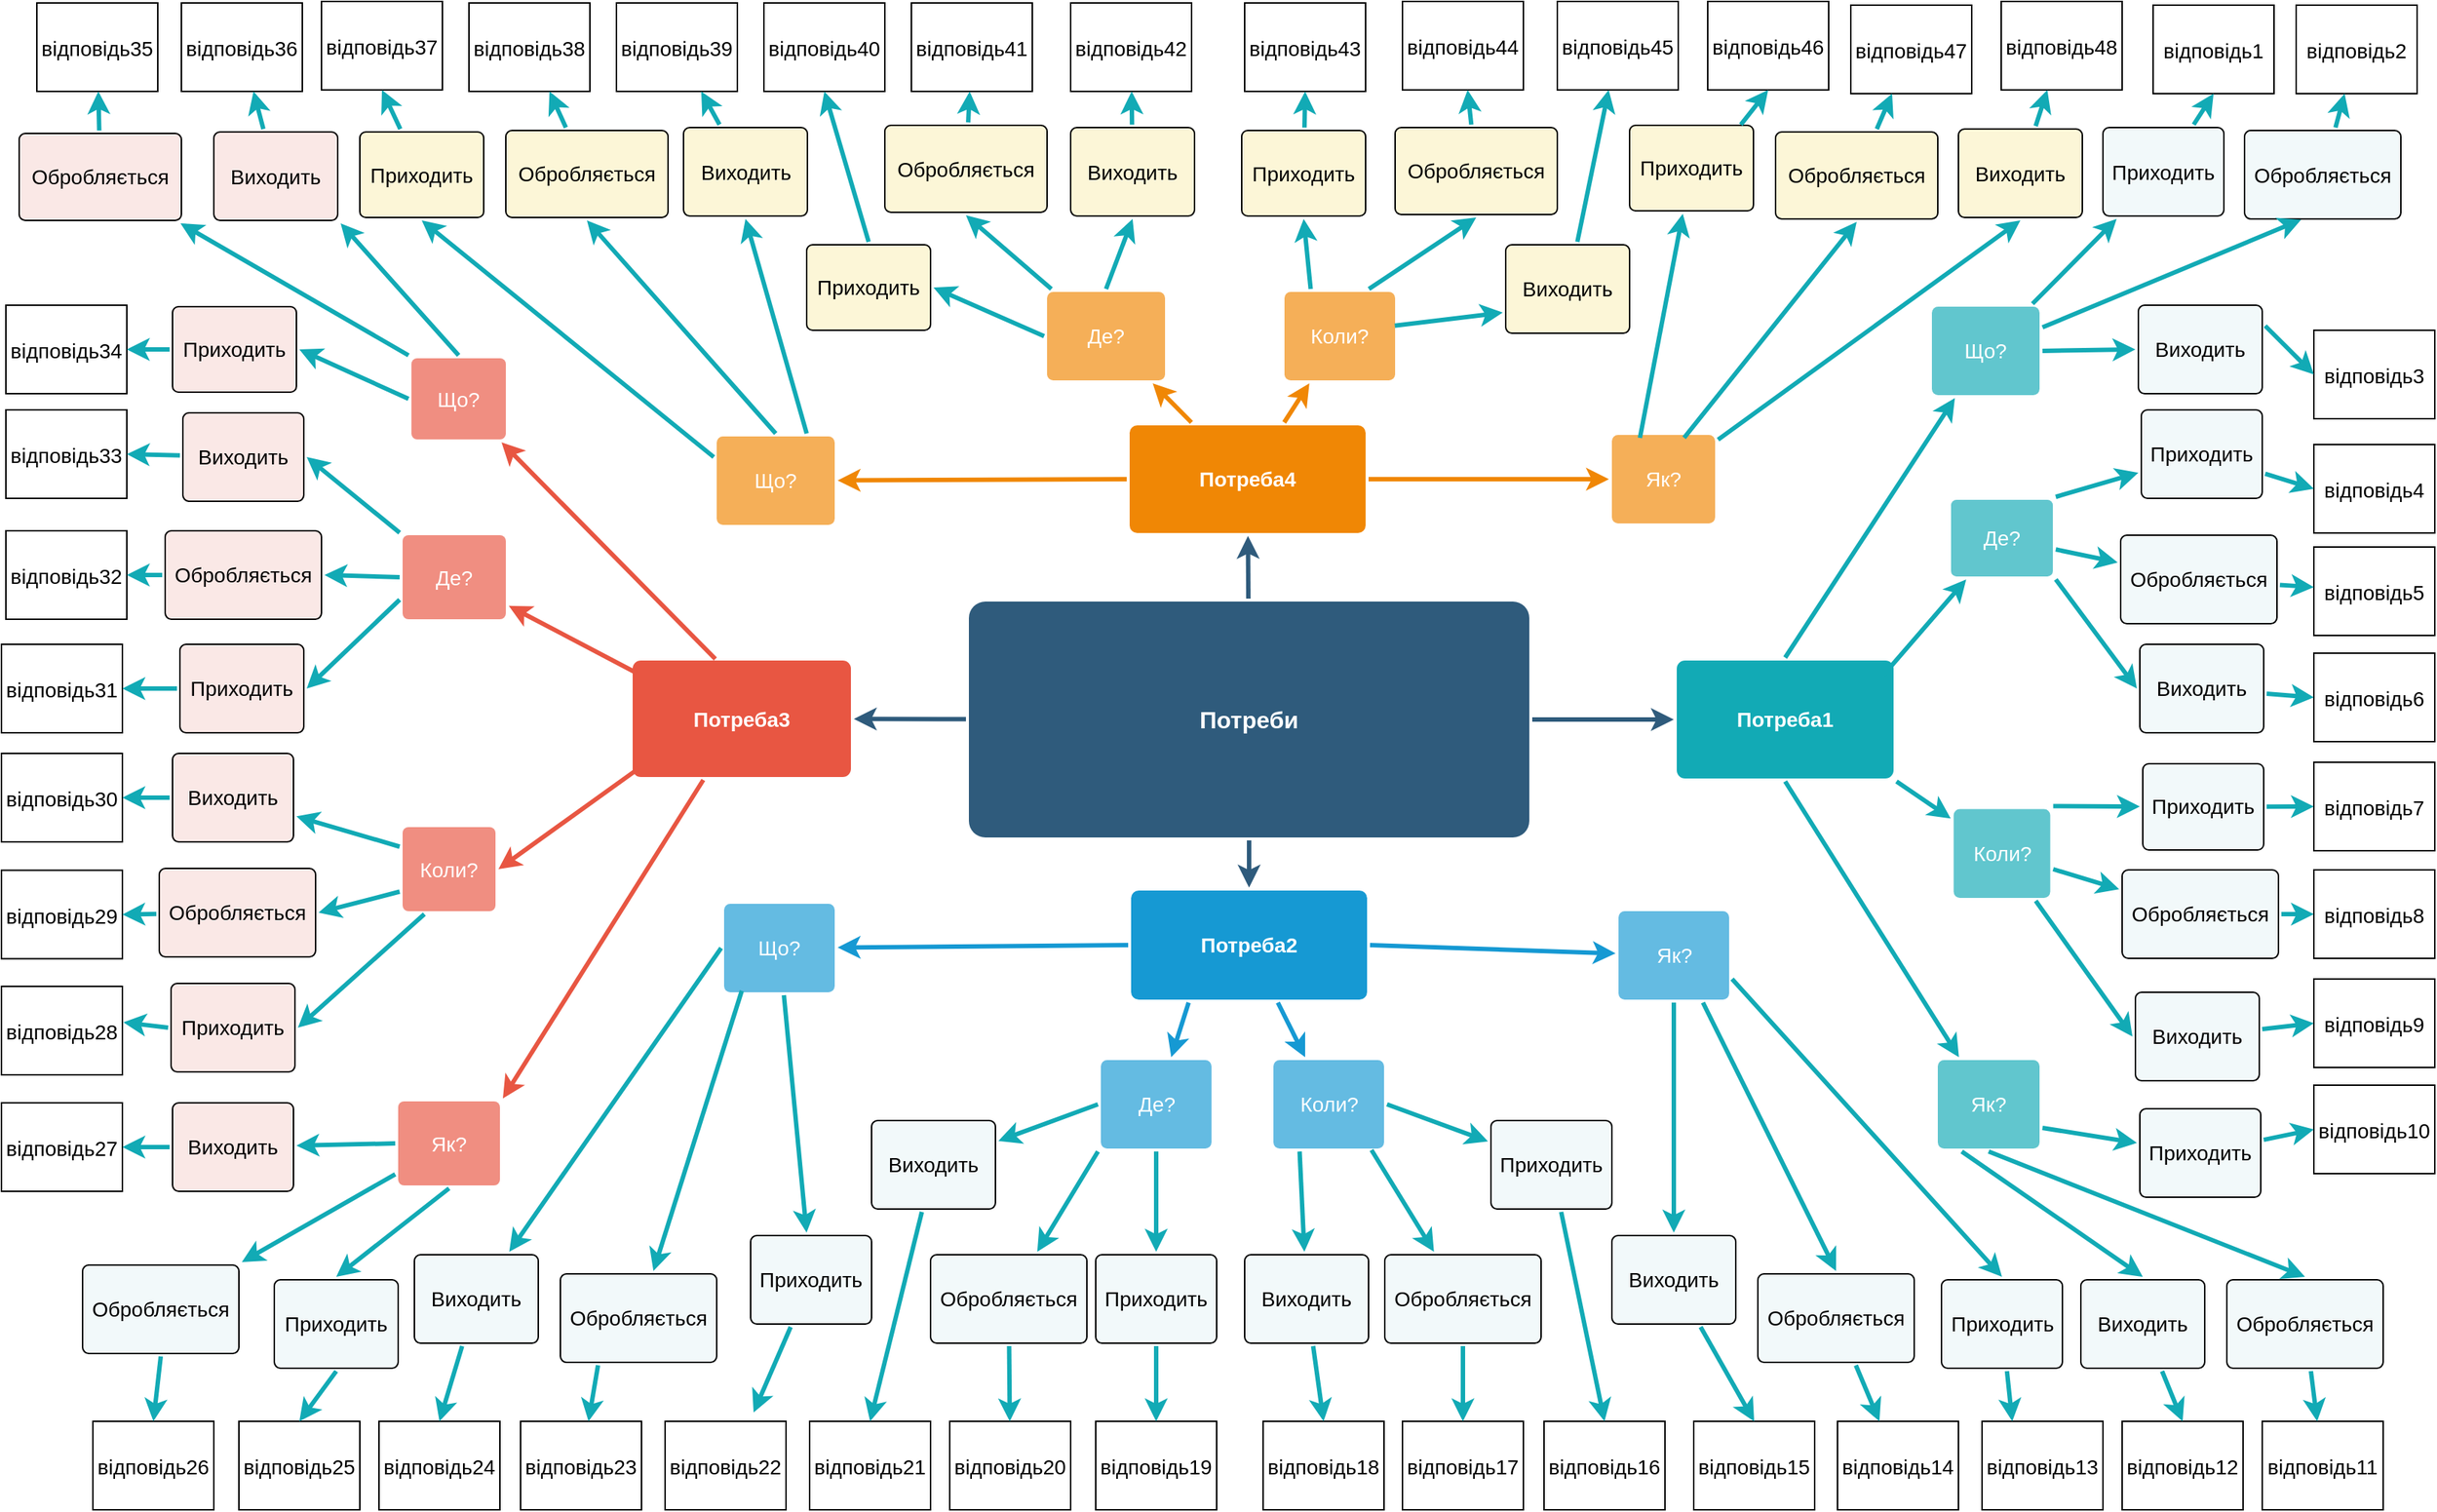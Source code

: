 <mxfile version="20.2.7" type="github"><diagram id="6a731a19-8d31-9384-78a2-239565b7b9f0" name="Page-1"><mxGraphModel dx="2216" dy="964" grid="1" gridSize="10" guides="1" tooltips="1" connect="1" arrows="1" fold="1" page="1" pageScale="1" pageWidth="1654" pageHeight="1169" background="none" math="0" shadow="0"><root><mxCell id="0"/><mxCell id="1" parent="0"/><mxCell id="1745" value="" style="edgeStyle=none;rounded=0;jumpStyle=none;html=1;shadow=0;labelBackgroundColor=none;startArrow=none;startFill=0;endArrow=classic;endFill=1;jettySize=auto;orthogonalLoop=1;strokeColor=#2F5B7C;strokeWidth=3;fontFamily=Helvetica;fontSize=16;fontColor=#23445D;spacing=5;" parent="1" source="1749" target="1764" edge="1"><mxGeometry relative="1" as="geometry"/></mxCell><mxCell id="1746" value="" style="edgeStyle=none;rounded=0;jumpStyle=none;html=1;shadow=0;labelBackgroundColor=none;startArrow=none;startFill=0;endArrow=classic;endFill=1;jettySize=auto;orthogonalLoop=1;strokeColor=#2F5B7C;strokeWidth=3;fontFamily=Helvetica;fontSize=16;fontColor=#23445D;spacing=5;" parent="1" source="1749" target="1771" edge="1"><mxGeometry relative="1" as="geometry"/></mxCell><mxCell id="1747" value="" style="edgeStyle=none;rounded=0;jumpStyle=none;html=1;shadow=0;labelBackgroundColor=none;startArrow=none;startFill=0;endArrow=classic;endFill=1;jettySize=auto;orthogonalLoop=1;strokeColor=#2F5B7C;strokeWidth=3;fontFamily=Helvetica;fontSize=16;fontColor=#23445D;spacing=5;" parent="1" source="1749" target="1760" edge="1"><mxGeometry relative="1" as="geometry"/></mxCell><mxCell id="1748" value="" style="edgeStyle=none;rounded=0;jumpStyle=none;html=1;shadow=0;labelBackgroundColor=none;startArrow=none;startFill=0;endArrow=classic;endFill=1;jettySize=auto;orthogonalLoop=1;strokeColor=#2F5B7C;strokeWidth=3;fontFamily=Helvetica;fontSize=16;fontColor=#23445D;spacing=5;" parent="1" source="1749" target="1753" edge="1"><mxGeometry relative="1" as="geometry"/></mxCell><mxCell id="1749" value="Потреби" style="rounded=1;whiteSpace=wrap;html=1;shadow=0;labelBackgroundColor=none;strokeColor=none;strokeWidth=3;fillColor=#2F5B7C;fontFamily=Helvetica;fontSize=16;fontColor=#FFFFFF;align=center;fontStyle=1;spacing=5;arcSize=7;perimeterSpacing=2;" parent="1" vertex="1"><mxGeometry x="660" y="480" width="380" height="160" as="geometry"/></mxCell><mxCell id="1753" value="Потреба3" style="rounded=1;whiteSpace=wrap;html=1;shadow=0;labelBackgroundColor=none;strokeColor=none;strokeWidth=3;fillColor=#e85642;fontFamily=Helvetica;fontSize=14;fontColor=#FFFFFF;align=center;spacing=5;fontStyle=1;arcSize=7;perimeterSpacing=2;" parent="1" vertex="1"><mxGeometry x="432" y="520" width="148" height="79" as="geometry"/></mxCell><mxCell id="1760" value="Потреба2" style="rounded=1;whiteSpace=wrap;html=1;shadow=0;labelBackgroundColor=none;strokeColor=none;strokeWidth=3;fillColor=#1699d3;fontFamily=Helvetica;fontSize=14;fontColor=#FFFFFF;align=center;spacing=5;fontStyle=1;arcSize=7;perimeterSpacing=2;" parent="1" vertex="1"><mxGeometry x="770" y="676" width="160" height="74" as="geometry"/></mxCell><mxCell id="1764" value="Потреба4" style="rounded=1;whiteSpace=wrap;html=1;shadow=0;labelBackgroundColor=none;strokeColor=none;strokeWidth=3;fillColor=#F08705;fontFamily=Helvetica;fontSize=14;fontColor=#FFFFFF;align=center;spacing=5;fontStyle=1;arcSize=7;perimeterSpacing=2;" parent="1" vertex="1"><mxGeometry x="769" y="360.5" width="160" height="73" as="geometry"/></mxCell><mxCell id="1771" value="Потреба1" style="rounded=1;whiteSpace=wrap;html=1;shadow=0;labelBackgroundColor=none;strokeColor=none;strokeWidth=3;fillColor=#12aab5;fontFamily=Helvetica;fontSize=14;fontColor=#FFFFFF;align=center;spacing=5;fontStyle=1;arcSize=7;perimeterSpacing=2;" parent="1" vertex="1"><mxGeometry x="1140" y="520" width="147" height="80" as="geometry"/></mxCell><mxCell id="1772" value="Як?" style="rounded=1;whiteSpace=wrap;html=1;shadow=0;labelBackgroundColor=none;strokeColor=none;strokeWidth=3;fillColor=#61c6ce;fontFamily=Helvetica;fontSize=14;fontColor=#FFFFFF;align=center;spacing=5;fontStyle=0;arcSize=7;perimeterSpacing=2;" parent="1" vertex="1"><mxGeometry x="1317" y="791" width="69" height="60" as="geometry"/></mxCell><mxCell id="1773" value="" style="edgeStyle=none;rounded=1;jumpStyle=none;html=1;shadow=0;labelBackgroundColor=none;startArrow=none;startFill=0;jettySize=auto;orthogonalLoop=1;strokeColor=#12AAB5;strokeWidth=3;fontFamily=Helvetica;fontSize=14;fontColor=#FFFFFF;spacing=5;fontStyle=1;fillColor=#b0e3e6;exitX=0.5;exitY=1;exitDx=0;exitDy=0;" parent="1" source="1771" target="1772" edge="1"><mxGeometry relative="1" as="geometry"><mxPoint x="1289" y="635" as="targetPoint"/></mxGeometry></mxCell><mxCell id="1774" value="Коли?" style="rounded=1;whiteSpace=wrap;html=1;shadow=0;labelBackgroundColor=none;strokeColor=none;strokeWidth=3;fillColor=#61c6ce;fontFamily=Helvetica;fontSize=14;fontColor=#FFFFFF;align=center;spacing=5;fontStyle=0;arcSize=7;perimeterSpacing=2;direction=south;" parent="1" vertex="1"><mxGeometry x="1327.75" y="620.75" width="65.5" height="60.25" as="geometry"/></mxCell><mxCell id="1775" value="" style="edgeStyle=none;rounded=1;jumpStyle=none;html=1;shadow=0;labelBackgroundColor=none;startArrow=none;startFill=0;jettySize=auto;orthogonalLoop=1;strokeColor=#12AAB5;strokeWidth=3;fontFamily=Helvetica;fontSize=14;fontColor=#FFFFFF;spacing=5;fontStyle=1;fillColor=#b0e3e6;exitX=1;exitY=1;exitDx=0;exitDy=0;" parent="1" source="1771" target="1774" edge="1"><mxGeometry relative="1" as="geometry"/></mxCell><mxCell id="1776" value="Де?" style="rounded=1;whiteSpace=wrap;html=1;shadow=0;labelBackgroundColor=none;strokeColor=none;strokeWidth=3;fillColor=#61c6ce;fontFamily=Helvetica;fontSize=14;fontColor=#FFFFFF;align=center;spacing=5;fontStyle=0;arcSize=7;perimeterSpacing=2;" parent="1" vertex="1"><mxGeometry x="1326" y="411" width="69" height="52" as="geometry"/></mxCell><mxCell id="1777" value="" style="edgeStyle=none;rounded=1;jumpStyle=none;html=1;shadow=0;labelBackgroundColor=none;startArrow=none;startFill=0;jettySize=auto;orthogonalLoop=1;strokeColor=#12AAB5;strokeWidth=3;fontFamily=Helvetica;fontSize=14;fontColor=#FFFFFF;spacing=5;fontStyle=1;fillColor=#b0e3e6;" parent="1" target="1776" edge="1"><mxGeometry relative="1" as="geometry"><mxPoint x="1280" y="530" as="sourcePoint"/></mxGeometry></mxCell><mxCell id="1778" value="Що?" style="rounded=1;whiteSpace=wrap;html=1;shadow=0;labelBackgroundColor=none;strokeColor=none;strokeWidth=3;fillColor=#61c6ce;fontFamily=Helvetica;fontSize=14;fontColor=#FFFFFF;align=center;spacing=5;fontStyle=0;arcSize=7;perimeterSpacing=2;" parent="1" vertex="1"><mxGeometry x="1313" y="280" width="73" height="60" as="geometry"/></mxCell><mxCell id="1779" value="" style="edgeStyle=none;rounded=1;jumpStyle=none;html=1;shadow=0;labelBackgroundColor=none;startArrow=none;startFill=0;jettySize=auto;orthogonalLoop=1;strokeColor=#12AAB5;strokeWidth=3;fontFamily=Helvetica;fontSize=14;fontColor=#FFFFFF;spacing=5;fontStyle=1;fillColor=#b0e3e6;exitX=0.5;exitY=0;exitDx=0;exitDy=0;" parent="1" source="1771" target="1778" edge="1"><mxGeometry relative="1" as="geometry"><mxPoint x="1223" y="507" as="sourcePoint"/></mxGeometry></mxCell><mxCell id="KxXHiPZeeXsI9hDlDG1h-1779" value="Приходить" style="rounded=1;whiteSpace=wrap;html=1;shadow=0;fillColor=#f2f9fa;fontFamily=Helvetica;fontSize=14;fontColor=#000000;align=center;spacing=5;fontStyle=0;arcSize=7;perimeterSpacing=2;" parent="1" vertex="1"><mxGeometry x="1429" y="158.5" width="82" height="60" as="geometry"/></mxCell><mxCell id="KxXHiPZeeXsI9hDlDG1h-1780" value="Обробляється" style="rounded=1;whiteSpace=wrap;html=1;shadow=0;fillColor=#f2f9fa;fontFamily=Helvetica;fontSize=14;fontColor=#000000;align=center;spacing=5;fontStyle=0;arcSize=7;perimeterSpacing=2;" parent="1" vertex="1"><mxGeometry x="1525" y="160.5" width="106" height="60" as="geometry"/></mxCell><mxCell id="KxXHiPZeeXsI9hDlDG1h-1781" value="Виходить" style="rounded=1;whiteSpace=wrap;html=1;shadow=0;fillColor=#f2f9fa;fontFamily=Helvetica;fontSize=14;fontColor=#000000;align=center;spacing=5;fontStyle=0;arcSize=7;perimeterSpacing=2;" parent="1" vertex="1"><mxGeometry x="1453" y="279" width="84" height="60" as="geometry"/></mxCell><mxCell id="KxXHiPZeeXsI9hDlDG1h-1789" value="" style="edgeStyle=none;rounded=1;jumpStyle=none;html=1;shadow=0;labelBackgroundColor=none;startArrow=none;startFill=0;jettySize=auto;orthogonalLoop=1;strokeColor=#12AAB5;strokeWidth=3;fontFamily=Helvetica;fontSize=14;fontColor=#FFFFFF;spacing=5;fontStyle=1;fillColor=#b0e3e6;" parent="1" source="1778" target="KxXHiPZeeXsI9hDlDG1h-1779" edge="1"><mxGeometry relative="1" as="geometry"><mxPoint x="1475" y="310" as="sourcePoint"/><mxPoint x="1523" y="240.0" as="targetPoint"/></mxGeometry></mxCell><mxCell id="KxXHiPZeeXsI9hDlDG1h-1790" value="" style="edgeStyle=none;rounded=1;jumpStyle=none;html=1;shadow=0;labelBackgroundColor=none;startArrow=none;startFill=0;jettySize=auto;orthogonalLoop=1;strokeColor=#12AAB5;strokeWidth=3;fontFamily=Helvetica;fontSize=14;fontColor=#FFFFFF;spacing=5;fontStyle=1;fillColor=#b0e3e6;entryX=0.367;entryY=0.976;entryDx=0;entryDy=0;entryPerimeter=0;exitX=1;exitY=0.25;exitDx=0;exitDy=0;" parent="1" source="1778" target="KxXHiPZeeXsI9hDlDG1h-1780" edge="1"><mxGeometry relative="1" as="geometry"><mxPoint x="1536" y="313" as="sourcePoint"/><mxPoint x="1604.693" y="251.0" as="targetPoint"/></mxGeometry></mxCell><mxCell id="KxXHiPZeeXsI9hDlDG1h-1791" value="" style="edgeStyle=none;rounded=1;jumpStyle=none;html=1;shadow=0;labelBackgroundColor=none;startArrow=none;startFill=0;jettySize=auto;orthogonalLoop=1;strokeColor=#12AAB5;strokeWidth=3;fontFamily=Helvetica;fontSize=14;fontColor=#FFFFFF;spacing=5;fontStyle=1;fillColor=#b0e3e6;exitX=1;exitY=0.5;exitDx=0;exitDy=0;entryX=0;entryY=0.5;entryDx=0;entryDy=0;" parent="1" source="1778" target="KxXHiPZeeXsI9hDlDG1h-1781" edge="1"><mxGeometry relative="1" as="geometry"><mxPoint x="1159" y="386" as="sourcePoint"/><mxPoint x="1262" y="400.123" as="targetPoint"/></mxGeometry></mxCell><mxCell id="KxXHiPZeeXsI9hDlDG1h-1823" value="Коли?" style="rounded=1;whiteSpace=wrap;html=1;shadow=0;labelBackgroundColor=none;strokeColor=none;strokeWidth=3;fillColor=#f5af58;fontFamily=Helvetica;fontSize=14;fontColor=#FFFFFF;align=center;spacing=5;arcSize=7;perimeterSpacing=2;" parent="1" vertex="1"><mxGeometry x="874" y="270" width="75" height="60" as="geometry"/></mxCell><mxCell id="KxXHiPZeeXsI9hDlDG1h-1824" value="" style="edgeStyle=none;rounded=0;jumpStyle=none;html=1;shadow=0;labelBackgroundColor=none;startArrow=none;startFill=0;endArrow=classic;endFill=1;jettySize=auto;orthogonalLoop=1;strokeColor=#F08705;strokeWidth=3;fontFamily=Helvetica;fontSize=14;fontColor=#FFFFFF;spacing=5;" parent="1" source="1764" target="KxXHiPZeeXsI9hDlDG1h-1823" edge="1"><mxGeometry relative="1" as="geometry"><mxPoint x="878" y="376" as="sourcePoint"/></mxGeometry></mxCell><mxCell id="KxXHiPZeeXsI9hDlDG1h-1825" value="Де?" style="rounded=1;whiteSpace=wrap;html=1;shadow=0;labelBackgroundColor=none;strokeColor=none;strokeWidth=3;fillColor=#f5af58;fontFamily=Helvetica;fontSize=14;fontColor=#FFFFFF;align=center;spacing=5;arcSize=7;perimeterSpacing=2;" parent="1" vertex="1"><mxGeometry x="713" y="270" width="80" height="60" as="geometry"/></mxCell><mxCell id="KxXHiPZeeXsI9hDlDG1h-1826" value="" style="edgeStyle=none;rounded=0;jumpStyle=none;html=1;shadow=0;labelBackgroundColor=none;startArrow=none;startFill=0;endArrow=classic;endFill=1;jettySize=auto;orthogonalLoop=1;strokeColor=#F08705;strokeWidth=3;fontFamily=Helvetica;fontSize=14;fontColor=#FFFFFF;spacing=5;" parent="1" source="1764" target="KxXHiPZeeXsI9hDlDG1h-1825" edge="1"><mxGeometry relative="1" as="geometry"><mxPoint x="827.603" y="378.5" as="sourcePoint"/></mxGeometry></mxCell><mxCell id="KxXHiPZeeXsI9hDlDG1h-1827" value="Що?" style="rounded=1;whiteSpace=wrap;html=1;shadow=0;labelBackgroundColor=none;strokeColor=none;strokeWidth=3;fillColor=#f5af58;fontFamily=Helvetica;fontSize=14;fontColor=#FFFFFF;align=center;spacing=5;arcSize=7;perimeterSpacing=2;" parent="1" vertex="1"><mxGeometry x="489" y="368" width="80" height="60" as="geometry"/></mxCell><mxCell id="KxXHiPZeeXsI9hDlDG1h-1828" value="" style="edgeStyle=none;rounded=0;jumpStyle=none;html=1;shadow=0;labelBackgroundColor=none;startArrow=none;startFill=0;endArrow=classic;endFill=1;jettySize=auto;orthogonalLoop=1;strokeColor=#F08705;strokeWidth=3;fontFamily=Helvetica;fontSize=14;fontColor=#FFFFFF;spacing=5;exitX=0;exitY=0.5;exitDx=0;exitDy=0;" parent="1" source="1764" target="KxXHiPZeeXsI9hDlDG1h-1827" edge="1"><mxGeometry relative="1" as="geometry"><mxPoint x="779" y="413" as="sourcePoint"/></mxGeometry></mxCell><mxCell id="KxXHiPZeeXsI9hDlDG1h-1829" value="Як?" style="rounded=1;whiteSpace=wrap;html=1;shadow=0;labelBackgroundColor=none;strokeColor=none;strokeWidth=3;fillColor=#f5af58;fontFamily=Helvetica;fontSize=14;fontColor=#FFFFFF;align=center;spacing=5;arcSize=7;perimeterSpacing=2;" parent="1" vertex="1"><mxGeometry x="1096" y="367" width="70" height="60" as="geometry"/></mxCell><mxCell id="KxXHiPZeeXsI9hDlDG1h-1830" value="" style="edgeStyle=none;rounded=0;jumpStyle=none;html=1;shadow=0;labelBackgroundColor=none;startArrow=none;startFill=0;endArrow=classic;endFill=1;jettySize=auto;orthogonalLoop=1;strokeColor=#F08705;strokeWidth=3;fontFamily=Helvetica;fontSize=14;fontColor=#FFFFFF;spacing=5;entryX=0;entryY=0.5;entryDx=0;entryDy=0;exitX=1;exitY=0.5;exitDx=0;exitDy=0;" parent="1" source="1764" target="KxXHiPZeeXsI9hDlDG1h-1829" edge="1"><mxGeometry relative="1" as="geometry"><mxPoint x="905" y="436" as="sourcePoint"/><mxPoint x="959.302" y="368" as="targetPoint"/></mxGeometry></mxCell><mxCell id="KxXHiPZeeXsI9hDlDG1h-1831" value="" style="edgeStyle=none;rounded=0;jumpStyle=none;html=1;shadow=0;labelBackgroundColor=none;startArrow=none;startFill=0;endArrow=classic;endFill=1;jettySize=auto;orthogonalLoop=1;strokeColor=#1699D3;strokeWidth=3;fontFamily=Helvetica;fontSize=14;fontColor=#FFFFFF;spacing=5;exitX=0;exitY=0.5;exitDx=0;exitDy=0;" parent="1" source="1760" target="KxXHiPZeeXsI9hDlDG1h-1832" edge="1"><mxGeometry relative="1" as="geometry"><mxPoint x="812.5" y="668" as="sourcePoint"/></mxGeometry></mxCell><mxCell id="KxXHiPZeeXsI9hDlDG1h-1832" value="Що?" style="rounded=1;whiteSpace=wrap;html=1;shadow=0;labelBackgroundColor=none;strokeColor=none;strokeWidth=3;fillColor=#64bbe2;fontFamily=Helvetica;fontSize=14;fontColor=#FFFFFF;align=center;spacing=5;arcSize=7;perimeterSpacing=2;" parent="1" vertex="1"><mxGeometry x="494" y="685" width="75" height="60" as="geometry"/></mxCell><mxCell id="KxXHiPZeeXsI9hDlDG1h-1833" value="" style="edgeStyle=none;rounded=0;jumpStyle=none;html=1;shadow=0;labelBackgroundColor=none;startArrow=none;startFill=0;endArrow=classic;endFill=1;jettySize=auto;orthogonalLoop=1;strokeColor=#1699D3;strokeWidth=3;fontFamily=Helvetica;fontSize=14;fontColor=#FFFFFF;spacing=5;exitX=0.25;exitY=1;exitDx=0;exitDy=0;" parent="1" source="1760" target="KxXHiPZeeXsI9hDlDG1h-1834" edge="1"><mxGeometry relative="1" as="geometry"><mxPoint x="837.499" y="742.016" as="sourcePoint"/></mxGeometry></mxCell><mxCell id="KxXHiPZeeXsI9hDlDG1h-1834" value="Де?" style="rounded=1;whiteSpace=wrap;html=1;shadow=0;labelBackgroundColor=none;strokeColor=none;strokeWidth=3;fillColor=#64bbe2;fontFamily=Helvetica;fontSize=14;fontColor=#FFFFFF;align=center;spacing=5;arcSize=7;perimeterSpacing=2;" parent="1" vertex="1"><mxGeometry x="749.5" y="791" width="75" height="60" as="geometry"/></mxCell><mxCell id="KxXHiPZeeXsI9hDlDG1h-1835" value="" style="edgeStyle=none;rounded=0;jumpStyle=none;html=1;shadow=0;labelBackgroundColor=none;startArrow=none;startFill=0;endArrow=classic;endFill=1;jettySize=auto;orthogonalLoop=1;strokeColor=#1699D3;strokeWidth=3;fontFamily=Helvetica;fontSize=14;fontColor=#FFFFFF;spacing=5;" parent="1" source="1760" target="KxXHiPZeeXsI9hDlDG1h-1836" edge="1"><mxGeometry relative="1" as="geometry"><mxPoint x="875.761" y="744" as="sourcePoint"/></mxGeometry></mxCell><mxCell id="KxXHiPZeeXsI9hDlDG1h-1836" value="Коли?" style="rounded=1;whiteSpace=wrap;html=1;shadow=0;labelBackgroundColor=none;strokeColor=none;strokeWidth=3;fillColor=#64bbe2;fontFamily=Helvetica;fontSize=14;fontColor=#FFFFFF;align=center;spacing=5;arcSize=7;perimeterSpacing=2;" parent="1" vertex="1"><mxGeometry x="866.5" y="791" width="75" height="60" as="geometry"/></mxCell><mxCell id="KxXHiPZeeXsI9hDlDG1h-1837" value="" style="edgeStyle=none;rounded=0;jumpStyle=none;html=1;shadow=0;labelBackgroundColor=none;startArrow=none;startFill=0;endArrow=classic;endFill=1;jettySize=auto;orthogonalLoop=1;strokeColor=#1699D3;strokeWidth=3;fontFamily=Helvetica;fontSize=14;fontColor=#FFFFFF;spacing=5;exitX=1;exitY=0.5;exitDx=0;exitDy=0;" parent="1" source="1760" target="KxXHiPZeeXsI9hDlDG1h-1838" edge="1"><mxGeometry relative="1" as="geometry"><mxPoint x="912.75" y="712" as="sourcePoint"/></mxGeometry></mxCell><mxCell id="KxXHiPZeeXsI9hDlDG1h-1838" value="Як?" style="rounded=1;whiteSpace=wrap;html=1;shadow=0;labelBackgroundColor=none;strokeColor=none;strokeWidth=3;fillColor=#64bbe2;fontFamily=Helvetica;fontSize=14;fontColor=#FFFFFF;align=center;spacing=5;arcSize=7;perimeterSpacing=2;" parent="1" vertex="1"><mxGeometry x="1100.5" y="690" width="75" height="60" as="geometry"/></mxCell><mxCell id="KxXHiPZeeXsI9hDlDG1h-1841" value="" style="edgeStyle=none;rounded=1;jumpStyle=none;html=1;shadow=0;labelBackgroundColor=none;startArrow=none;startFill=0;jettySize=auto;orthogonalLoop=1;strokeColor=#E85642;strokeWidth=3;fontFamily=Helvetica;fontSize=14;fontColor=#FFFFFF;spacing=5;fontStyle=1;fillColor=#b0e3e6;exitX=0.382;exitY=0.011;exitDx=0;exitDy=0;exitPerimeter=0;" parent="1" source="1753" target="KxXHiPZeeXsI9hDlDG1h-1842" edge="1"><mxGeometry relative="1" as="geometry"><mxPoint x="319.359" y="523.5" as="sourcePoint"/></mxGeometry></mxCell><mxCell id="KxXHiPZeeXsI9hDlDG1h-1842" value="Що?" style="rounded=1;whiteSpace=wrap;html=1;shadow=0;labelBackgroundColor=none;strokeColor=none;strokeWidth=3;fillColor=#f08e81;fontFamily=Helvetica;fontSize=14;fontColor=#FFFFFF;align=center;spacing=5;fontStyle=0;arcSize=7;perimeterSpacing=2;" parent="1" vertex="1"><mxGeometry x="282" y="315" width="64" height="55" as="geometry"/></mxCell><mxCell id="KxXHiPZeeXsI9hDlDG1h-1843" value="" style="edgeStyle=none;rounded=1;jumpStyle=none;html=1;shadow=0;labelBackgroundColor=none;startArrow=none;startFill=0;jettySize=auto;orthogonalLoop=1;strokeColor=#E85642;strokeWidth=3;fontFamily=Helvetica;fontSize=14;fontColor=#FFFFFF;spacing=5;fontStyle=1;fillColor=#b0e3e6;exitX=0.03;exitY=0.125;exitDx=0;exitDy=0;exitPerimeter=0;" parent="1" source="1753" target="KxXHiPZeeXsI9hDlDG1h-1844" edge="1"><mxGeometry relative="1" as="geometry"><mxPoint x="396.958" y="623.008" as="sourcePoint"/></mxGeometry></mxCell><mxCell id="KxXHiPZeeXsI9hDlDG1h-1844" value="Де?" style="rounded=1;whiteSpace=wrap;html=1;shadow=0;labelBackgroundColor=none;strokeColor=none;strokeWidth=3;fillColor=#f08e81;fontFamily=Helvetica;fontSize=14;fontColor=#FFFFFF;align=center;spacing=5;fontStyle=0;arcSize=7;perimeterSpacing=2;" parent="1" vertex="1"><mxGeometry x="276" y="435" width="70" height="57" as="geometry"/></mxCell><mxCell id="KxXHiPZeeXsI9hDlDG1h-1845" value="" style="edgeStyle=none;rounded=1;jumpStyle=none;html=1;shadow=0;labelBackgroundColor=none;startArrow=none;startFill=0;jettySize=auto;orthogonalLoop=1;strokeColor=#E85642;strokeWidth=3;fontFamily=Helvetica;fontSize=14;fontColor=#FFFFFF;spacing=5;fontStyle=1;fillColor=#b0e3e6;entryX=1;entryY=0.5;entryDx=0;entryDy=0;exitX=0.04;exitY=0.906;exitDx=0;exitDy=0;exitPerimeter=0;" parent="1" source="1753" target="KxXHiPZeeXsI9hDlDG1h-1846" edge="1"><mxGeometry relative="1" as="geometry"><mxPoint x="430.958" y="741.008" as="sourcePoint"/></mxGeometry></mxCell><mxCell id="KxXHiPZeeXsI9hDlDG1h-1846" value="Коли?" style="rounded=1;whiteSpace=wrap;html=1;shadow=0;labelBackgroundColor=none;strokeColor=none;strokeWidth=3;fillColor=#f08e81;fontFamily=Helvetica;fontSize=14;fontColor=#FFFFFF;align=center;spacing=5;fontStyle=0;arcSize=7;perimeterSpacing=2;" parent="1" vertex="1"><mxGeometry x="276" y="633" width="63" height="57" as="geometry"/></mxCell><mxCell id="KxXHiPZeeXsI9hDlDG1h-1847" value="" style="edgeStyle=none;rounded=1;jumpStyle=none;html=1;shadow=0;labelBackgroundColor=none;startArrow=none;startFill=0;jettySize=auto;orthogonalLoop=1;strokeColor=#E85642;strokeWidth=3;fontFamily=Helvetica;fontSize=14;fontColor=#FFFFFF;spacing=5;fontStyle=1;fillColor=#b0e3e6;entryX=1;entryY=0;entryDx=0;entryDy=0;" parent="1" source="1753" target="KxXHiPZeeXsI9hDlDG1h-1848" edge="1"><mxGeometry relative="1" as="geometry"><mxPoint x="472.958" y="757.008" as="sourcePoint"/></mxGeometry></mxCell><mxCell id="KxXHiPZeeXsI9hDlDG1h-1848" value="Як?" style="rounded=1;whiteSpace=wrap;html=1;shadow=0;labelBackgroundColor=none;strokeColor=none;strokeWidth=3;fillColor=#f08e81;fontFamily=Helvetica;fontSize=14;fontColor=#FFFFFF;align=center;spacing=5;fontStyle=0;arcSize=7;perimeterSpacing=2;" parent="1" vertex="1"><mxGeometry x="273" y="819" width="69" height="57" as="geometry"/></mxCell><mxCell id="KxXHiPZeeXsI9hDlDG1h-1849" value="відповідь1" style="fontFamily=Helvetica;fontSize=14;" parent="1" vertex="1"><mxGeometry x="1463" y="75.5" width="82" height="60" as="geometry"/></mxCell><mxCell id="KxXHiPZeeXsI9hDlDG1h-1850" value="" style="edgeStyle=none;rounded=1;jumpStyle=none;html=1;shadow=0;labelBackgroundColor=none;startArrow=none;startFill=0;jettySize=auto;orthogonalLoop=1;strokeColor=#12AAB5;strokeWidth=3;fontFamily=Helvetica;fontSize=14;fontColor=#FFFFFF;spacing=5;fontStyle=1;fillColor=#b0e3e6;entryX=0.5;entryY=1;entryDx=0;entryDy=0;" parent="1" source="KxXHiPZeeXsI9hDlDG1h-1779" target="KxXHiPZeeXsI9hDlDG1h-1849" edge="1"><mxGeometry relative="1" as="geometry"><mxPoint x="1680.5" y="289" as="sourcePoint"/><mxPoint x="1672" y="237" as="targetPoint"/></mxGeometry></mxCell><mxCell id="KxXHiPZeeXsI9hDlDG1h-1851" value="відповідь2" style="fontFamily=Helvetica;fontSize=14;" parent="1" vertex="1"><mxGeometry x="1560" y="75.5" width="82" height="60" as="geometry"/></mxCell><mxCell id="KxXHiPZeeXsI9hDlDG1h-1852" value="відповідь3" style="fontFamily=Helvetica;fontSize=14;" parent="1" vertex="1"><mxGeometry x="1572" y="296" width="82" height="60" as="geometry"/></mxCell><mxCell id="KxXHiPZeeXsI9hDlDG1h-1853" value="" style="edgeStyle=none;rounded=1;jumpStyle=none;html=1;shadow=0;labelBackgroundColor=none;startArrow=none;startFill=0;jettySize=auto;orthogonalLoop=1;strokeColor=#12AAB5;strokeWidth=3;fontFamily=Helvetica;fontSize=14;fontColor=#FFFFFF;spacing=5;fontStyle=1;fillColor=#b0e3e6;entryX=0;entryY=0.5;entryDx=0;entryDy=0;exitX=1;exitY=0.25;exitDx=0;exitDy=0;" parent="1" source="KxXHiPZeeXsI9hDlDG1h-1781" target="KxXHiPZeeXsI9hDlDG1h-1852" edge="1"><mxGeometry relative="1" as="geometry"><mxPoint x="1201.25" y="405" as="sourcePoint"/><mxPoint x="1124.25" y="429.123" as="targetPoint"/></mxGeometry></mxCell><mxCell id="KxXHiPZeeXsI9hDlDG1h-1855" value="" style="edgeStyle=none;rounded=1;jumpStyle=none;html=1;shadow=0;labelBackgroundColor=none;startArrow=none;startFill=0;jettySize=auto;orthogonalLoop=1;strokeColor=#12AAB5;strokeWidth=3;fontFamily=Helvetica;fontSize=14;fontColor=#FFFFFF;spacing=5;fontStyle=1;fillColor=#b0e3e6;" parent="1" source="KxXHiPZeeXsI9hDlDG1h-1780" target="KxXHiPZeeXsI9hDlDG1h-1851" edge="1"><mxGeometry relative="1" as="geometry"><mxPoint x="1852" y="270" as="sourcePoint"/><mxPoint x="1877" y="270" as="targetPoint"/></mxGeometry></mxCell><mxCell id="KxXHiPZeeXsI9hDlDG1h-1856" value="Приходить" style="rounded=1;whiteSpace=wrap;html=1;shadow=0;fillColor=#f2f9fa;fontFamily=Helvetica;fontSize=14;fontColor=#000000;align=center;spacing=5;fontStyle=0;arcSize=7;perimeterSpacing=2;" parent="1" vertex="1"><mxGeometry x="1455" y="350" width="82" height="60" as="geometry"/></mxCell><mxCell id="KxXHiPZeeXsI9hDlDG1h-1857" value="Обробляється" style="rounded=1;whiteSpace=wrap;html=1;shadow=0;fillColor=#f2f9fa;fontFamily=Helvetica;fontSize=14;fontColor=#000000;align=center;spacing=5;fontStyle=0;arcSize=7;perimeterSpacing=2;" parent="1" vertex="1"><mxGeometry x="1441" y="435" width="106" height="60" as="geometry"/></mxCell><mxCell id="KxXHiPZeeXsI9hDlDG1h-1858" value="Виходить" style="rounded=1;whiteSpace=wrap;html=1;shadow=0;fillColor=#f2f9fa;fontFamily=Helvetica;fontSize=14;fontColor=#000000;align=center;spacing=5;fontStyle=0;arcSize=7;perimeterSpacing=2;" parent="1" vertex="1"><mxGeometry x="1454" y="509" width="84" height="60" as="geometry"/></mxCell><mxCell id="KxXHiPZeeXsI9hDlDG1h-1859" value="" style="edgeStyle=none;rounded=1;jumpStyle=none;html=1;shadow=0;labelBackgroundColor=none;startArrow=none;startFill=0;jettySize=auto;orthogonalLoop=1;strokeColor=#12AAB5;strokeWidth=3;fontFamily=Helvetica;fontSize=14;fontColor=#FFFFFF;spacing=5;fontStyle=1;fillColor=#b0e3e6;exitX=1;exitY=0;exitDx=0;exitDy=0;" parent="1" source="1776" target="KxXHiPZeeXsI9hDlDG1h-1856" edge="1"><mxGeometry relative="1" as="geometry"><mxPoint x="1669.25" y="363.5" as="sourcePoint"/><mxPoint x="1660.75" y="311.5" as="targetPoint"/></mxGeometry></mxCell><mxCell id="KxXHiPZeeXsI9hDlDG1h-1860" value="" style="edgeStyle=none;rounded=1;jumpStyle=none;html=1;shadow=0;labelBackgroundColor=none;startArrow=none;startFill=0;jettySize=auto;orthogonalLoop=1;strokeColor=#12AAB5;strokeWidth=3;fontFamily=Helvetica;fontSize=14;fontColor=#FFFFFF;spacing=5;fontStyle=1;fillColor=#b0e3e6;" parent="1" source="1776" target="KxXHiPZeeXsI9hDlDG1h-1857" edge="1"><mxGeometry relative="1" as="geometry"><mxPoint x="1538.704" y="620.476" as="sourcePoint"/><mxPoint x="1573.443" y="580.5" as="targetPoint"/></mxGeometry></mxCell><mxCell id="KxXHiPZeeXsI9hDlDG1h-1861" value="" style="edgeStyle=none;rounded=1;jumpStyle=none;html=1;shadow=0;labelBackgroundColor=none;startArrow=none;startFill=0;jettySize=auto;orthogonalLoop=1;strokeColor=#12AAB5;strokeWidth=3;fontFamily=Helvetica;fontSize=14;fontColor=#FFFFFF;spacing=5;fontStyle=1;fillColor=#b0e3e6;exitX=1;exitY=1;exitDx=0;exitDy=0;entryX=0;entryY=0.5;entryDx=0;entryDy=0;" parent="1" source="1776" target="KxXHiPZeeXsI9hDlDG1h-1858" edge="1"><mxGeometry relative="1" as="geometry"><mxPoint x="1543.75" y="653.5" as="sourcePoint"/><mxPoint x="1580.75" y="641.623" as="targetPoint"/></mxGeometry></mxCell><mxCell id="KxXHiPZeeXsI9hDlDG1h-1862" value="відповідь4" style="fontFamily=Helvetica;fontSize=14;" parent="1" vertex="1"><mxGeometry x="1572" y="373.5" width="82" height="60" as="geometry"/></mxCell><mxCell id="KxXHiPZeeXsI9hDlDG1h-1863" value="" style="edgeStyle=none;rounded=1;jumpStyle=none;html=1;shadow=0;labelBackgroundColor=none;startArrow=none;startFill=0;jettySize=auto;orthogonalLoop=1;strokeColor=#12AAB5;strokeWidth=3;fontFamily=Helvetica;fontSize=14;fontColor=#FFFFFF;spacing=5;fontStyle=1;fillColor=#b0e3e6;entryX=0;entryY=0.5;entryDx=0;entryDy=0;" parent="1" source="KxXHiPZeeXsI9hDlDG1h-1856" target="KxXHiPZeeXsI9hDlDG1h-1862" edge="1"><mxGeometry relative="1" as="geometry"><mxPoint x="1674.5" y="422.5" as="sourcePoint"/><mxPoint x="1666" y="370.5" as="targetPoint"/></mxGeometry></mxCell><mxCell id="KxXHiPZeeXsI9hDlDG1h-1864" value="відповідь5" style="fontFamily=Helvetica;fontSize=14;" parent="1" vertex="1"><mxGeometry x="1572" y="443" width="82" height="60" as="geometry"/></mxCell><mxCell id="KxXHiPZeeXsI9hDlDG1h-1865" value="відповідь6" style="fontFamily=Helvetica;fontSize=14;" parent="1" vertex="1"><mxGeometry x="1572" y="515" width="82" height="60" as="geometry"/></mxCell><mxCell id="KxXHiPZeeXsI9hDlDG1h-1866" value="" style="edgeStyle=none;rounded=1;jumpStyle=none;html=1;shadow=0;labelBackgroundColor=none;startArrow=none;startFill=0;jettySize=auto;orthogonalLoop=1;strokeColor=#12AAB5;strokeWidth=3;fontFamily=Helvetica;fontSize=14;fontColor=#FFFFFF;spacing=5;fontStyle=1;fillColor=#b0e3e6;entryX=0;entryY=0.5;entryDx=0;entryDy=0;" parent="1" source="KxXHiPZeeXsI9hDlDG1h-1858" target="KxXHiPZeeXsI9hDlDG1h-1865" edge="1"><mxGeometry relative="1" as="geometry"><mxPoint x="1667" y="651.5" as="sourcePoint"/><mxPoint x="1590" y="675.623" as="targetPoint"/></mxGeometry></mxCell><mxCell id="KxXHiPZeeXsI9hDlDG1h-1867" value="" style="edgeStyle=none;rounded=1;jumpStyle=none;html=1;shadow=0;labelBackgroundColor=none;startArrow=none;startFill=0;jettySize=auto;orthogonalLoop=1;strokeColor=#12AAB5;strokeWidth=3;fontFamily=Helvetica;fontSize=14;fontColor=#FFFFFF;spacing=5;fontStyle=1;fillColor=#b0e3e6;" parent="1" source="KxXHiPZeeXsI9hDlDG1h-1857" target="KxXHiPZeeXsI9hDlDG1h-1864" edge="1"><mxGeometry relative="1" as="geometry"><mxPoint x="1677" y="661.5" as="sourcePoint"/><mxPoint x="1702" y="661.5" as="targetPoint"/></mxGeometry></mxCell><mxCell id="KxXHiPZeeXsI9hDlDG1h-1869" value="Приходить" style="rounded=1;whiteSpace=wrap;html=1;shadow=0;fillColor=#f2f9fa;fontFamily=Helvetica;fontSize=14;fontColor=#000000;align=center;spacing=5;fontStyle=0;arcSize=7;perimeterSpacing=2;" parent="1" vertex="1"><mxGeometry x="1456" y="590" width="82" height="58.5" as="geometry"/></mxCell><mxCell id="KxXHiPZeeXsI9hDlDG1h-1870" value="Обробляється" style="rounded=1;whiteSpace=wrap;html=1;shadow=0;fillColor=#f2f9fa;fontFamily=Helvetica;fontSize=14;fontColor=#000000;align=center;spacing=5;fontStyle=0;arcSize=7;perimeterSpacing=2;" parent="1" vertex="1"><mxGeometry x="1442" y="662" width="106" height="60" as="geometry"/></mxCell><mxCell id="KxXHiPZeeXsI9hDlDG1h-1871" value="Виходить" style="rounded=1;whiteSpace=wrap;html=1;shadow=0;fillColor=#f2f9fa;fontFamily=Helvetica;fontSize=14;fontColor=#000000;align=center;spacing=5;fontStyle=0;arcSize=7;perimeterSpacing=2;" parent="1" vertex="1"><mxGeometry x="1451" y="745" width="84" height="60" as="geometry"/></mxCell><mxCell id="KxXHiPZeeXsI9hDlDG1h-1872" value="" style="edgeStyle=none;rounded=1;jumpStyle=none;html=1;shadow=0;labelBackgroundColor=none;startArrow=none;startFill=0;jettySize=auto;orthogonalLoop=1;strokeColor=#12AAB5;strokeWidth=3;fontFamily=Helvetica;fontSize=14;fontColor=#FFFFFF;spacing=5;fontStyle=1;fillColor=#b0e3e6;exitX=0;exitY=0;exitDx=0;exitDy=0;" parent="1" source="1774" target="KxXHiPZeeXsI9hDlDG1h-1869" edge="1"><mxGeometry relative="1" as="geometry"><mxPoint x="1402.75" y="648" as="sourcePoint"/><mxPoint x="1667.75" y="547.5" as="targetPoint"/></mxGeometry></mxCell><mxCell id="KxXHiPZeeXsI9hDlDG1h-1873" value="" style="edgeStyle=none;rounded=1;jumpStyle=none;html=1;shadow=0;labelBackgroundColor=none;startArrow=none;startFill=0;jettySize=auto;orthogonalLoop=1;strokeColor=#12AAB5;strokeWidth=3;fontFamily=Helvetica;fontSize=14;fontColor=#FFFFFF;spacing=5;fontStyle=1;fillColor=#b0e3e6;" parent="1" source="1774" target="KxXHiPZeeXsI9hDlDG1h-1870" edge="1"><mxGeometry relative="1" as="geometry"><mxPoint x="1418.75" y="689.515" as="sourcePoint"/><mxPoint x="1580.443" y="816.5" as="targetPoint"/></mxGeometry></mxCell><mxCell id="KxXHiPZeeXsI9hDlDG1h-1874" value="" style="edgeStyle=none;rounded=1;jumpStyle=none;html=1;shadow=0;labelBackgroundColor=none;startArrow=none;startFill=0;jettySize=auto;orthogonalLoop=1;strokeColor=#12AAB5;strokeWidth=3;fontFamily=Helvetica;fontSize=14;fontColor=#FFFFFF;spacing=5;fontStyle=1;fillColor=#b0e3e6;entryX=0;entryY=0.5;entryDx=0;entryDy=0;" parent="1" source="1774" target="KxXHiPZeeXsI9hDlDG1h-1871" edge="1"><mxGeometry relative="1" as="geometry"><mxPoint x="1418.75" y="724" as="sourcePoint"/><mxPoint x="1587.75" y="877.623" as="targetPoint"/></mxGeometry></mxCell><mxCell id="KxXHiPZeeXsI9hDlDG1h-1875" value="відповідь7" style="fontFamily=Helvetica;fontSize=14;" parent="1" vertex="1"><mxGeometry x="1572" y="589" width="82" height="60" as="geometry"/></mxCell><mxCell id="KxXHiPZeeXsI9hDlDG1h-1876" value="" style="edgeStyle=none;rounded=1;jumpStyle=none;html=1;shadow=0;labelBackgroundColor=none;startArrow=none;startFill=0;jettySize=auto;orthogonalLoop=1;strokeColor=#12AAB5;strokeWidth=3;fontFamily=Helvetica;fontSize=14;fontColor=#FFFFFF;spacing=5;fontStyle=1;fillColor=#b0e3e6;entryX=0;entryY=0.5;entryDx=0;entryDy=0;" parent="1" source="KxXHiPZeeXsI9hDlDG1h-1869" target="KxXHiPZeeXsI9hDlDG1h-1875" edge="1"><mxGeometry relative="1" as="geometry"><mxPoint x="1681.5" y="658.5" as="sourcePoint"/><mxPoint x="1673" y="606.5" as="targetPoint"/></mxGeometry></mxCell><mxCell id="KxXHiPZeeXsI9hDlDG1h-1877" value="відповідь8" style="fontFamily=Helvetica;fontSize=14;" parent="1" vertex="1"><mxGeometry x="1572" y="662" width="82" height="60" as="geometry"/></mxCell><mxCell id="KxXHiPZeeXsI9hDlDG1h-1878" value="відповідь9" style="fontFamily=Helvetica;fontSize=14;" parent="1" vertex="1"><mxGeometry x="1572" y="736" width="82" height="60" as="geometry"/></mxCell><mxCell id="KxXHiPZeeXsI9hDlDG1h-1879" value="" style="edgeStyle=none;rounded=1;jumpStyle=none;html=1;shadow=0;labelBackgroundColor=none;startArrow=none;startFill=0;jettySize=auto;orthogonalLoop=1;strokeColor=#12AAB5;strokeWidth=3;fontFamily=Helvetica;fontSize=14;fontColor=#FFFFFF;spacing=5;fontStyle=1;fillColor=#b0e3e6;entryX=0;entryY=0.5;entryDx=0;entryDy=0;" parent="1" source="KxXHiPZeeXsI9hDlDG1h-1871" target="KxXHiPZeeXsI9hDlDG1h-1878" edge="1"><mxGeometry relative="1" as="geometry"><mxPoint x="1674" y="887.5" as="sourcePoint"/><mxPoint x="1597" y="911.623" as="targetPoint"/></mxGeometry></mxCell><mxCell id="KxXHiPZeeXsI9hDlDG1h-1880" value="" style="edgeStyle=none;rounded=1;jumpStyle=none;html=1;shadow=0;labelBackgroundColor=none;startArrow=none;startFill=0;jettySize=auto;orthogonalLoop=1;strokeColor=#12AAB5;strokeWidth=3;fontFamily=Helvetica;fontSize=14;fontColor=#FFFFFF;spacing=5;fontStyle=1;fillColor=#b0e3e6;" parent="1" source="KxXHiPZeeXsI9hDlDG1h-1870" target="KxXHiPZeeXsI9hDlDG1h-1877" edge="1"><mxGeometry relative="1" as="geometry"><mxPoint x="1684" y="897.5" as="sourcePoint"/><mxPoint x="1709" y="897.5" as="targetPoint"/></mxGeometry></mxCell><mxCell id="KxXHiPZeeXsI9hDlDG1h-1881" value="Приходить" style="rounded=1;whiteSpace=wrap;html=1;shadow=0;fillColor=#f2f9fa;fontFamily=Helvetica;fontSize=14;fontColor=#000000;align=center;spacing=5;fontStyle=0;arcSize=7;perimeterSpacing=2;" parent="1" vertex="1"><mxGeometry x="1454" y="824" width="82" height="60" as="geometry"/></mxCell><mxCell id="KxXHiPZeeXsI9hDlDG1h-1882" value="Обробляється" style="rounded=1;whiteSpace=wrap;html=1;shadow=0;fillColor=#f2f9fa;fontFamily=Helvetica;fontSize=14;fontColor=#000000;align=center;spacing=5;fontStyle=0;arcSize=7;perimeterSpacing=2;" parent="1" vertex="1"><mxGeometry x="1513" y="940" width="106" height="60" as="geometry"/></mxCell><mxCell id="KxXHiPZeeXsI9hDlDG1h-1883" value="Виходить" style="rounded=1;whiteSpace=wrap;html=1;shadow=0;fillColor=#f2f9fa;fontFamily=Helvetica;fontSize=14;fontColor=#000000;align=center;spacing=5;fontStyle=0;arcSize=7;perimeterSpacing=2;" parent="1" vertex="1"><mxGeometry x="1414" y="940" width="84" height="60" as="geometry"/></mxCell><mxCell id="KxXHiPZeeXsI9hDlDG1h-1884" value="" style="edgeStyle=none;rounded=1;jumpStyle=none;html=1;shadow=0;labelBackgroundColor=none;startArrow=none;startFill=0;jettySize=auto;orthogonalLoop=1;strokeColor=#12AAB5;strokeWidth=3;fontFamily=Helvetica;fontSize=14;fontColor=#FFFFFF;spacing=5;fontStyle=1;fillColor=#b0e3e6;exitX=1;exitY=0.75;exitDx=0;exitDy=0;" parent="1" source="1772" target="KxXHiPZeeXsI9hDlDG1h-1881" edge="1"><mxGeometry relative="1" as="geometry"><mxPoint x="1385.89" y="1085.75" as="sourcePoint"/><mxPoint x="1640.89" y="997.5" as="targetPoint"/></mxGeometry></mxCell><mxCell id="KxXHiPZeeXsI9hDlDG1h-1885" value="" style="edgeStyle=none;rounded=1;jumpStyle=none;html=1;shadow=0;labelBackgroundColor=none;startArrow=none;startFill=0;jettySize=auto;orthogonalLoop=1;strokeColor=#12AAB5;strokeWidth=3;fontFamily=Helvetica;fontSize=14;fontColor=#FFFFFF;spacing=5;fontStyle=1;fillColor=#b0e3e6;exitX=0.5;exitY=1;exitDx=0;exitDy=0;entryX=0.5;entryY=0;entryDx=0;entryDy=0;" parent="1" source="1772" target="KxXHiPZeeXsI9hDlDG1h-1882" edge="1"><mxGeometry relative="1" as="geometry"><mxPoint x="1550.89" y="1139.477" as="sourcePoint"/><mxPoint x="1718.583" y="1283.5" as="targetPoint"/></mxGeometry></mxCell><mxCell id="KxXHiPZeeXsI9hDlDG1h-1886" value="" style="edgeStyle=none;rounded=1;jumpStyle=none;html=1;shadow=0;labelBackgroundColor=none;startArrow=none;startFill=0;jettySize=auto;orthogonalLoop=1;strokeColor=#12AAB5;strokeWidth=3;fontFamily=Helvetica;fontSize=14;fontColor=#FFFFFF;spacing=5;fontStyle=1;fillColor=#b0e3e6;exitX=0.25;exitY=1;exitDx=0;exitDy=0;entryX=0.5;entryY=0;entryDx=0;entryDy=0;" parent="1" source="1772" target="KxXHiPZeeXsI9hDlDG1h-1883" edge="1"><mxGeometry relative="1" as="geometry"><mxPoint x="1541.002" y="1167.0" as="sourcePoint"/><mxPoint x="1725.89" y="1344.623" as="targetPoint"/></mxGeometry></mxCell><mxCell id="KxXHiPZeeXsI9hDlDG1h-1887" value="відповідь10" style="fontFamily=Helvetica;fontSize=14;" parent="1" vertex="1"><mxGeometry x="1572" y="808" width="82" height="60" as="geometry"/></mxCell><mxCell id="KxXHiPZeeXsI9hDlDG1h-1888" value="" style="edgeStyle=none;rounded=1;jumpStyle=none;html=1;shadow=0;labelBackgroundColor=none;startArrow=none;startFill=0;jettySize=auto;orthogonalLoop=1;strokeColor=#12AAB5;strokeWidth=3;fontFamily=Helvetica;fontSize=14;fontColor=#FFFFFF;spacing=5;fontStyle=1;fillColor=#b0e3e6;entryX=0;entryY=0.5;entryDx=0;entryDy=0;" parent="1" source="KxXHiPZeeXsI9hDlDG1h-1881" target="KxXHiPZeeXsI9hDlDG1h-1887" edge="1"><mxGeometry relative="1" as="geometry"><mxPoint x="1492.64" y="1108.5" as="sourcePoint"/><mxPoint x="1575.75" y="978" as="targetPoint"/></mxGeometry></mxCell><mxCell id="KxXHiPZeeXsI9hDlDG1h-1889" value="відповідь11" style="fontFamily=Helvetica;fontSize=14;" parent="1" vertex="1"><mxGeometry x="1537" y="1036" width="82" height="60" as="geometry"/></mxCell><mxCell id="KxXHiPZeeXsI9hDlDG1h-1890" value="відповідь12" style="fontFamily=Helvetica;fontSize=14;" parent="1" vertex="1"><mxGeometry x="1442" y="1036" width="82" height="60" as="geometry"/></mxCell><mxCell id="KxXHiPZeeXsI9hDlDG1h-1891" value="" style="edgeStyle=none;rounded=1;jumpStyle=none;html=1;shadow=0;labelBackgroundColor=none;startArrow=none;startFill=0;jettySize=auto;orthogonalLoop=1;strokeColor=#12AAB5;strokeWidth=3;fontFamily=Helvetica;fontSize=14;fontColor=#FFFFFF;spacing=5;fontStyle=1;fillColor=#b0e3e6;entryX=0.5;entryY=0;entryDx=0;entryDy=0;" parent="1" source="KxXHiPZeeXsI9hDlDG1h-1883" target="KxXHiPZeeXsI9hDlDG1h-1890" edge="1"><mxGeometry relative="1" as="geometry"><mxPoint x="1718.5" y="1372.5" as="sourcePoint"/><mxPoint x="1641.5" y="1396.623" as="targetPoint"/></mxGeometry></mxCell><mxCell id="KxXHiPZeeXsI9hDlDG1h-1892" value="" style="edgeStyle=none;rounded=1;jumpStyle=none;html=1;shadow=0;labelBackgroundColor=none;startArrow=none;startFill=0;jettySize=auto;orthogonalLoop=1;strokeColor=#12AAB5;strokeWidth=3;fontFamily=Helvetica;fontSize=14;fontColor=#FFFFFF;spacing=5;fontStyle=1;fillColor=#b0e3e6;" parent="1" source="KxXHiPZeeXsI9hDlDG1h-1882" target="KxXHiPZeeXsI9hDlDG1h-1889" edge="1"><mxGeometry relative="1" as="geometry"><mxPoint x="1820.89" y="1347.5" as="sourcePoint"/><mxPoint x="1845.89" y="1347.5" as="targetPoint"/></mxGeometry></mxCell><mxCell id="KxXHiPZeeXsI9hDlDG1h-1894" value="Виходить" style="rounded=1;whiteSpace=wrap;html=1;shadow=0;fillColor=#fae8e6;fontFamily=Helvetica;fontSize=14;fontColor=#000000;align=center;spacing=5;fontStyle=0;arcSize=7;perimeterSpacing=2;direction=south;" parent="1" vertex="1"><mxGeometry x="127" y="352" width="82" height="60" as="geometry"/></mxCell><mxCell id="KxXHiPZeeXsI9hDlDG1h-1895" value="Приходить" style="rounded=1;whiteSpace=wrap;html=1;shadow=0;fillColor=#fae8e6;fontFamily=Helvetica;fontSize=14;fontColor=#000000;align=center;spacing=5;fontStyle=0;arcSize=7;perimeterSpacing=2;direction=south;" parent="1" vertex="1"><mxGeometry x="125" y="509" width="84" height="60" as="geometry"/></mxCell><mxCell id="KxXHiPZeeXsI9hDlDG1h-1896" value="відповідь33" style="fontFamily=Helvetica;fontSize=14;" parent="1" vertex="1"><mxGeometry x="7" y="350" width="82" height="60" as="geometry"/></mxCell><mxCell id="KxXHiPZeeXsI9hDlDG1h-1897" value="" style="edgeStyle=none;rounded=1;jumpStyle=none;html=1;shadow=0;labelBackgroundColor=none;startArrow=none;startFill=0;jettySize=auto;orthogonalLoop=1;strokeColor=#12AAB5;strokeWidth=3;fontFamily=Helvetica;fontSize=14;fontColor=#FFFFFF;spacing=5;fontStyle=1;fillColor=#b0e3e6;entryX=1;entryY=0.5;entryDx=0;entryDy=0;" parent="1" source="KxXHiPZeeXsI9hDlDG1h-1894" target="KxXHiPZeeXsI9hDlDG1h-1896" edge="1"><mxGeometry relative="1" as="geometry"><mxPoint x="120.5" y="417.5" as="sourcePoint"/><mxPoint x="112" y="365.5" as="targetPoint"/></mxGeometry></mxCell><mxCell id="KxXHiPZeeXsI9hDlDG1h-1898" value="відповідь32" style="fontFamily=Helvetica;fontSize=14;" parent="1" vertex="1"><mxGeometry x="7" y="432" width="82" height="60" as="geometry"/></mxCell><mxCell id="KxXHiPZeeXsI9hDlDG1h-1899" value="відповідь31" style="fontFamily=Helvetica;fontSize=14;" parent="1" vertex="1"><mxGeometry x="4" y="509" width="82" height="60" as="geometry"/></mxCell><mxCell id="KxXHiPZeeXsI9hDlDG1h-1900" value="" style="edgeStyle=none;rounded=1;jumpStyle=none;html=1;shadow=0;labelBackgroundColor=none;startArrow=none;startFill=0;jettySize=auto;orthogonalLoop=1;strokeColor=#12AAB5;strokeWidth=3;fontFamily=Helvetica;fontSize=14;fontColor=#FFFFFF;spacing=5;fontStyle=1;fillColor=#b0e3e6;entryX=1;entryY=0.5;entryDx=0;entryDy=0;" parent="1" source="KxXHiPZeeXsI9hDlDG1h-1895" target="KxXHiPZeeXsI9hDlDG1h-1899" edge="1"><mxGeometry relative="1" as="geometry"><mxPoint x="113" y="646.5" as="sourcePoint"/><mxPoint x="97" y="544" as="targetPoint"/></mxGeometry></mxCell><mxCell id="KxXHiPZeeXsI9hDlDG1h-1901" value="" style="edgeStyle=none;rounded=1;jumpStyle=none;html=1;shadow=0;labelBackgroundColor=none;startArrow=none;startFill=0;jettySize=auto;orthogonalLoop=1;strokeColor=#12AAB5;strokeWidth=3;fontFamily=Helvetica;fontSize=14;fontColor=#FFFFFF;spacing=5;fontStyle=1;fillColor=#b0e3e6;entryX=1;entryY=0.5;entryDx=0;entryDy=0;exitX=0.5;exitY=1;exitDx=0;exitDy=0;" parent="1" source="KxXHiPZeeXsI9hDlDG1h-1910" target="KxXHiPZeeXsI9hDlDG1h-1898" edge="1"><mxGeometry relative="1" as="geometry"><mxPoint x="-5" y="459.076" as="sourcePoint"/><mxPoint x="148" y="656.5" as="targetPoint"/></mxGeometry></mxCell><mxCell id="KxXHiPZeeXsI9hDlDG1h-1902" value="Виходить" style="rounded=1;whiteSpace=wrap;html=1;shadow=0;fillColor=#fae8e6;fontFamily=Helvetica;fontSize=14;fontColor=#000000;align=center;spacing=5;fontStyle=0;arcSize=7;perimeterSpacing=2;direction=south;" parent="1" vertex="1"><mxGeometry x="120" y="583" width="82" height="60" as="geometry"/></mxCell><mxCell id="KxXHiPZeeXsI9hDlDG1h-1903" value="Приходить" style="rounded=1;whiteSpace=wrap;html=1;shadow=0;fillColor=#fae8e6;fontFamily=Helvetica;fontSize=14;fontColor=#000000;align=center;spacing=5;fontStyle=0;arcSize=7;perimeterSpacing=2;direction=south;" parent="1" vertex="1"><mxGeometry x="119" y="739" width="84" height="60" as="geometry"/></mxCell><mxCell id="KxXHiPZeeXsI9hDlDG1h-1904" value="відповідь30" style="fontFamily=Helvetica;fontSize=14;" parent="1" vertex="1"><mxGeometry x="4" y="583" width="82" height="60" as="geometry"/></mxCell><mxCell id="KxXHiPZeeXsI9hDlDG1h-1905" value="" style="edgeStyle=none;rounded=1;jumpStyle=none;html=1;shadow=0;labelBackgroundColor=none;startArrow=none;startFill=0;jettySize=auto;orthogonalLoop=1;strokeColor=#12AAB5;strokeWidth=3;fontFamily=Helvetica;fontSize=14;fontColor=#FFFFFF;spacing=5;fontStyle=1;fillColor=#b0e3e6;entryX=1;entryY=0.5;entryDx=0;entryDy=0;" parent="1" source="KxXHiPZeeXsI9hDlDG1h-1902" target="KxXHiPZeeXsI9hDlDG1h-1904" edge="1"><mxGeometry relative="1" as="geometry"><mxPoint x="124.5" y="650.5" as="sourcePoint"/><mxPoint x="116" y="598.5" as="targetPoint"/></mxGeometry></mxCell><mxCell id="KxXHiPZeeXsI9hDlDG1h-1906" value="відповідь29" style="fontFamily=Helvetica;fontSize=14;" parent="1" vertex="1"><mxGeometry x="4" y="662.25" width="82" height="60" as="geometry"/></mxCell><mxCell id="KxXHiPZeeXsI9hDlDG1h-1907" value="відповідь28" style="fontFamily=Helvetica;fontSize=14;" parent="1" vertex="1"><mxGeometry x="4" y="741" width="82" height="60" as="geometry"/></mxCell><mxCell id="KxXHiPZeeXsI9hDlDG1h-1908" value="" style="edgeStyle=none;rounded=1;jumpStyle=none;html=1;shadow=0;labelBackgroundColor=none;startArrow=none;startFill=0;jettySize=auto;orthogonalLoop=1;strokeColor=#12AAB5;strokeWidth=3;fontFamily=Helvetica;fontSize=14;fontColor=#FFFFFF;spacing=5;fontStyle=1;fillColor=#b0e3e6;entryX=1.008;entryY=0.406;entryDx=0;entryDy=0;entryPerimeter=0;exitX=0.5;exitY=1;exitDx=0;exitDy=0;" parent="1" source="KxXHiPZeeXsI9hDlDG1h-1903" target="KxXHiPZeeXsI9hDlDG1h-1907" edge="1"><mxGeometry relative="1" as="geometry"><mxPoint x="117" y="879.5" as="sourcePoint"/><mxPoint x="40" y="903.623" as="targetPoint"/></mxGeometry></mxCell><mxCell id="KxXHiPZeeXsI9hDlDG1h-1909" value="" style="edgeStyle=none;rounded=1;jumpStyle=none;html=1;shadow=0;labelBackgroundColor=none;startArrow=none;startFill=0;jettySize=auto;orthogonalLoop=1;strokeColor=#12AAB5;strokeWidth=3;fontFamily=Helvetica;fontSize=14;fontColor=#FFFFFF;spacing=5;fontStyle=1;fillColor=#b0e3e6;entryX=1;entryY=0.5;entryDx=0;entryDy=0;" parent="1" source="KxXHiPZeeXsI9hDlDG1h-1911" target="KxXHiPZeeXsI9hDlDG1h-1906" edge="1"><mxGeometry relative="1" as="geometry"><mxPoint x="-1.0" y="692.018" as="sourcePoint"/><mxPoint x="152" y="889.5" as="targetPoint"/></mxGeometry></mxCell><mxCell id="KxXHiPZeeXsI9hDlDG1h-1910" value="Обробляється" style="rounded=1;whiteSpace=wrap;html=1;shadow=0;fillColor=#fae8e6;fontFamily=Helvetica;fontSize=14;fontColor=#000000;align=center;spacing=5;fontStyle=0;arcSize=7;perimeterSpacing=2;direction=south;" parent="1" vertex="1"><mxGeometry x="115" y="432" width="106" height="60" as="geometry"/></mxCell><mxCell id="KxXHiPZeeXsI9hDlDG1h-1911" value="Обробляється" style="rounded=1;whiteSpace=wrap;html=1;shadow=0;fillColor=#fae8e6;fontFamily=Helvetica;fontSize=14;fontColor=#000000;align=center;spacing=5;fontStyle=0;arcSize=7;perimeterSpacing=2;direction=south;" parent="1" vertex="1"><mxGeometry x="111" y="661" width="106" height="60" as="geometry"/></mxCell><mxCell id="KxXHiPZeeXsI9hDlDG1h-1916" value="Приходить" style="rounded=1;whiteSpace=wrap;html=1;shadow=0;fillColor=#fae8e6;fontFamily=Helvetica;fontSize=14;fontColor=#000000;align=center;spacing=5;fontStyle=0;arcSize=7;perimeterSpacing=2;direction=south;" parent="1" vertex="1"><mxGeometry x="120" y="280" width="84" height="58" as="geometry"/></mxCell><mxCell id="KxXHiPZeeXsI9hDlDG1h-1917" value="Обробляється" style="rounded=1;whiteSpace=wrap;html=1;shadow=0;fillColor=#fae8e6;fontFamily=Helvetica;fontSize=14;fontColor=#000000;align=center;spacing=5;fontStyle=0;arcSize=7;perimeterSpacing=2;direction=south;" parent="1" vertex="1"><mxGeometry x="16" y="162.5" width="110" height="59" as="geometry"/></mxCell><mxCell id="KxXHiPZeeXsI9hDlDG1h-1918" value="Виходить" style="rounded=1;whiteSpace=wrap;html=1;shadow=0;fillColor=#fae8e6;fontFamily=Helvetica;fontSize=14;fontColor=#000000;align=center;spacing=5;fontStyle=0;arcSize=7;perimeterSpacing=2;direction=south;" parent="1" vertex="1"><mxGeometry x="148" y="161.5" width="84" height="60" as="geometry"/></mxCell><mxCell id="KxXHiPZeeXsI9hDlDG1h-1919" value="" style="edgeStyle=none;rounded=1;jumpStyle=none;html=1;shadow=0;labelBackgroundColor=none;startArrow=none;startFill=0;jettySize=auto;orthogonalLoop=1;strokeColor=#12AAB5;strokeWidth=3;fontFamily=Helvetica;fontSize=14;fontColor=#FFFFFF;spacing=5;fontStyle=1;fillColor=#b0e3e6;exitX=0;exitY=0.5;exitDx=0;exitDy=0;entryX=0.5;entryY=0;entryDx=0;entryDy=0;" parent="1" source="KxXHiPZeeXsI9hDlDG1h-1842" target="KxXHiPZeeXsI9hDlDG1h-1916" edge="1"><mxGeometry relative="1" as="geometry"><mxPoint x="379" y="323" as="sourcePoint"/><mxPoint x="427" y="253.0" as="targetPoint"/></mxGeometry></mxCell><mxCell id="KxXHiPZeeXsI9hDlDG1h-1920" value="" style="edgeStyle=none;rounded=1;jumpStyle=none;html=1;shadow=0;labelBackgroundColor=none;startArrow=none;startFill=0;jettySize=auto;orthogonalLoop=1;strokeColor=#12AAB5;strokeWidth=3;fontFamily=Helvetica;fontSize=14;fontColor=#FFFFFF;spacing=5;fontStyle=1;fillColor=#b0e3e6;exitX=0;exitY=0;exitDx=0;exitDy=0;" parent="1" source="KxXHiPZeeXsI9hDlDG1h-1842" target="KxXHiPZeeXsI9hDlDG1h-1917" edge="1"><mxGeometry relative="1" as="geometry"><mxPoint x="378.534" y="324.976" as="sourcePoint"/><mxPoint x="457.693" y="264.0" as="targetPoint"/></mxGeometry></mxCell><mxCell id="KxXHiPZeeXsI9hDlDG1h-1921" value="відповідь34" style="fontFamily=Helvetica;fontSize=14;" parent="1" vertex="1"><mxGeometry x="7" y="279" width="82" height="60" as="geometry"/></mxCell><mxCell id="KxXHiPZeeXsI9hDlDG1h-1922" value="" style="edgeStyle=none;rounded=1;jumpStyle=none;html=1;shadow=0;labelBackgroundColor=none;startArrow=none;startFill=0;jettySize=auto;orthogonalLoop=1;strokeColor=#12AAB5;strokeWidth=3;fontFamily=Helvetica;fontSize=14;fontColor=#FFFFFF;spacing=5;fontStyle=1;fillColor=#b0e3e6;entryX=1;entryY=0.5;entryDx=0;entryDy=0;" parent="1" source="KxXHiPZeeXsI9hDlDG1h-1916" target="KxXHiPZeeXsI9hDlDG1h-1921" edge="1"><mxGeometry relative="1" as="geometry"><mxPoint x="479.5" y="342" as="sourcePoint"/><mxPoint x="471" y="290" as="targetPoint"/></mxGeometry></mxCell><mxCell id="KxXHiPZeeXsI9hDlDG1h-1923" value="відповідь35" style="fontFamily=Helvetica;fontSize=14;" parent="1" vertex="1"><mxGeometry x="28" y="74" width="82" height="60" as="geometry"/></mxCell><mxCell id="KxXHiPZeeXsI9hDlDG1h-1924" value="відповідь36" style="fontFamily=Helvetica;fontSize=14;" parent="1" vertex="1"><mxGeometry x="126" y="74" width="82" height="60" as="geometry"/></mxCell><mxCell id="KxXHiPZeeXsI9hDlDG1h-1925" value="" style="edgeStyle=none;rounded=1;jumpStyle=none;html=1;shadow=0;labelBackgroundColor=none;startArrow=none;startFill=0;jettySize=auto;orthogonalLoop=1;strokeColor=#12AAB5;strokeWidth=3;fontFamily=Helvetica;fontSize=14;fontColor=#FFFFFF;spacing=5;fontStyle=1;fillColor=#b0e3e6;" parent="1" source="KxXHiPZeeXsI9hDlDG1h-1918" target="KxXHiPZeeXsI9hDlDG1h-1924" edge="1"><mxGeometry relative="1" as="geometry"><mxPoint x="344" y="270" as="sourcePoint"/><mxPoint x="-53" y="123" as="targetPoint"/></mxGeometry></mxCell><mxCell id="KxXHiPZeeXsI9hDlDG1h-1926" value="" style="edgeStyle=none;rounded=1;jumpStyle=none;html=1;shadow=0;labelBackgroundColor=none;startArrow=none;startFill=0;jettySize=auto;orthogonalLoop=1;strokeColor=#12AAB5;strokeWidth=3;fontFamily=Helvetica;fontSize=14;fontColor=#FFFFFF;spacing=5;fontStyle=1;fillColor=#b0e3e6;" parent="1" source="KxXHiPZeeXsI9hDlDG1h-1917" target="KxXHiPZeeXsI9hDlDG1h-1923" edge="1"><mxGeometry relative="1" as="geometry"><mxPoint x="516" y="280" as="sourcePoint"/><mxPoint x="541" y="280" as="targetPoint"/></mxGeometry></mxCell><mxCell id="KxXHiPZeeXsI9hDlDG1h-1929" value="Приходить" style="rounded=1;whiteSpace=wrap;html=1;shadow=0;fillColor=#f2f9fa;fontFamily=Helvetica;fontSize=14;fontColor=#000000;align=center;spacing=5;fontStyle=0;arcSize=7;perimeterSpacing=2;" parent="1" vertex="1"><mxGeometry x="512" y="910" width="82" height="60" as="geometry"/></mxCell><mxCell id="KxXHiPZeeXsI9hDlDG1h-1930" value="Обробляється" style="rounded=1;whiteSpace=wrap;html=1;shadow=0;fillColor=#f2f9fa;fontFamily=Helvetica;fontSize=14;fontColor=#000000;align=center;spacing=5;fontStyle=0;arcSize=7;perimeterSpacing=2;" parent="1" vertex="1"><mxGeometry x="383" y="936" width="106" height="60" as="geometry"/></mxCell><mxCell id="KxXHiPZeeXsI9hDlDG1h-1931" value="Виходить" style="rounded=1;whiteSpace=wrap;html=1;shadow=0;fillColor=#f2f9fa;fontFamily=Helvetica;fontSize=14;fontColor=#000000;align=center;spacing=5;fontStyle=0;arcSize=7;perimeterSpacing=2;" parent="1" vertex="1"><mxGeometry x="284" y="923" width="84" height="60" as="geometry"/></mxCell><mxCell id="KxXHiPZeeXsI9hDlDG1h-1932" value="" style="edgeStyle=none;rounded=1;jumpStyle=none;html=1;shadow=0;labelBackgroundColor=none;startArrow=none;startFill=0;jettySize=auto;orthogonalLoop=1;strokeColor=#12AAB5;strokeWidth=3;fontFamily=Helvetica;fontSize=14;fontColor=#FFFFFF;spacing=5;fontStyle=1;fillColor=#b0e3e6;" parent="1" source="KxXHiPZeeXsI9hDlDG1h-1832" target="KxXHiPZeeXsI9hDlDG1h-1929" edge="1"><mxGeometry relative="1" as="geometry"><mxPoint x="274" y="778" as="sourcePoint"/><mxPoint x="519.89" y="899.5" as="targetPoint"/></mxGeometry></mxCell><mxCell id="KxXHiPZeeXsI9hDlDG1h-1933" value="" style="edgeStyle=none;rounded=1;jumpStyle=none;html=1;shadow=0;labelBackgroundColor=none;startArrow=none;startFill=0;jettySize=auto;orthogonalLoop=1;strokeColor=#12AAB5;strokeWidth=3;fontFamily=Helvetica;fontSize=14;fontColor=#FFFFFF;spacing=5;fontStyle=1;fillColor=#b0e3e6;exitX=0.177;exitY=0.953;exitDx=0;exitDy=0;exitPerimeter=0;" parent="1" source="KxXHiPZeeXsI9hDlDG1h-1832" target="KxXHiPZeeXsI9hDlDG1h-1930" edge="1"><mxGeometry relative="1" as="geometry"><mxPoint x="237.5" y="794" as="sourcePoint"/><mxPoint x="432.583" y="1168.5" as="targetPoint"/></mxGeometry></mxCell><mxCell id="KxXHiPZeeXsI9hDlDG1h-1934" value="" style="edgeStyle=none;rounded=1;jumpStyle=none;html=1;shadow=0;labelBackgroundColor=none;startArrow=none;startFill=0;jettySize=auto;orthogonalLoop=1;strokeColor=#12AAB5;strokeWidth=3;fontFamily=Helvetica;fontSize=14;fontColor=#FFFFFF;spacing=5;fontStyle=1;fillColor=#b0e3e6;exitX=0;exitY=0.5;exitDx=0;exitDy=0;" parent="1" source="KxXHiPZeeXsI9hDlDG1h-1832" target="KxXHiPZeeXsI9hDlDG1h-1931" edge="1"><mxGeometry relative="1" as="geometry"><mxPoint x="219.25" y="794" as="sourcePoint"/><mxPoint x="439.89" y="1229.623" as="targetPoint"/></mxGeometry></mxCell><mxCell id="KxXHiPZeeXsI9hDlDG1h-1935" value="відповідь22" style="fontFamily=Helvetica;fontSize=14;" parent="1" vertex="1"><mxGeometry x="454" y="1036" width="82" height="60" as="geometry"/></mxCell><mxCell id="KxXHiPZeeXsI9hDlDG1h-1936" value="" style="edgeStyle=none;rounded=1;jumpStyle=none;html=1;shadow=0;labelBackgroundColor=none;startArrow=none;startFill=0;jettySize=auto;orthogonalLoop=1;strokeColor=#12AAB5;strokeWidth=3;fontFamily=Helvetica;fontSize=14;fontColor=#FFFFFF;spacing=5;fontStyle=1;fillColor=#b0e3e6;" parent="1" source="KxXHiPZeeXsI9hDlDG1h-1929" edge="1"><mxGeometry relative="1" as="geometry"><mxPoint x="370.39" y="993.5" as="sourcePoint"/><mxPoint x="514" y="1030" as="targetPoint"/></mxGeometry></mxCell><mxCell id="KxXHiPZeeXsI9hDlDG1h-1937" value="відповідь23" style="fontFamily=Helvetica;fontSize=14;" parent="1" vertex="1"><mxGeometry x="356" y="1036" width="82" height="60" as="geometry"/></mxCell><mxCell id="KxXHiPZeeXsI9hDlDG1h-1938" value="відповідь24" style="fontFamily=Helvetica;fontSize=14;" parent="1" vertex="1"><mxGeometry x="260" y="1036" width="82" height="60" as="geometry"/></mxCell><mxCell id="KxXHiPZeeXsI9hDlDG1h-1939" value="" style="edgeStyle=none;rounded=1;jumpStyle=none;html=1;shadow=0;labelBackgroundColor=none;startArrow=none;startFill=0;jettySize=auto;orthogonalLoop=1;strokeColor=#12AAB5;strokeWidth=3;fontFamily=Helvetica;fontSize=14;fontColor=#FFFFFF;spacing=5;fontStyle=1;fillColor=#b0e3e6;entryX=0.5;entryY=0;entryDx=0;entryDy=0;" parent="1" source="KxXHiPZeeXsI9hDlDG1h-1931" target="KxXHiPZeeXsI9hDlDG1h-1938" edge="1"><mxGeometry relative="1" as="geometry"><mxPoint x="432.5" y="1257.5" as="sourcePoint"/><mxPoint x="355.5" y="1281.623" as="targetPoint"/></mxGeometry></mxCell><mxCell id="KxXHiPZeeXsI9hDlDG1h-1940" value="" style="edgeStyle=none;rounded=1;jumpStyle=none;html=1;shadow=0;labelBackgroundColor=none;startArrow=none;startFill=0;jettySize=auto;orthogonalLoop=1;strokeColor=#12AAB5;strokeWidth=3;fontFamily=Helvetica;fontSize=14;fontColor=#FFFFFF;spacing=5;fontStyle=1;fillColor=#b0e3e6;exitX=0.25;exitY=1;exitDx=0;exitDy=0;" parent="1" source="KxXHiPZeeXsI9hDlDG1h-1930" target="KxXHiPZeeXsI9hDlDG1h-1937" edge="1"><mxGeometry relative="1" as="geometry"><mxPoint x="386.96" y="998" as="sourcePoint"/><mxPoint x="544.89" y="1232.5" as="targetPoint"/></mxGeometry></mxCell><mxCell id="KxXHiPZeeXsI9hDlDG1h-1953" value="" style="edgeStyle=none;rounded=1;jumpStyle=none;html=1;shadow=0;labelBackgroundColor=none;startArrow=none;startFill=0;jettySize=auto;orthogonalLoop=1;strokeColor=#12AAB5;strokeWidth=3;fontFamily=Helvetica;fontSize=14;fontColor=#FFFFFF;spacing=5;fontStyle=1;fillColor=#b0e3e6;entryX=0.5;entryY=0;entryDx=0;entryDy=0;" parent="1" source="KxXHiPZeeXsI9hDlDG1h-1844" target="KxXHiPZeeXsI9hDlDG1h-1894" edge="1"><mxGeometry relative="1" as="geometry"><mxPoint x="107" y="368.911" as="sourcePoint"/><mxPoint x="71.0" y="368" as="targetPoint"/></mxGeometry></mxCell><mxCell id="KxXHiPZeeXsI9hDlDG1h-1954" value="" style="edgeStyle=none;rounded=1;jumpStyle=none;html=1;shadow=0;labelBackgroundColor=none;startArrow=none;startFill=0;jettySize=auto;orthogonalLoop=1;strokeColor=#12AAB5;strokeWidth=3;fontFamily=Helvetica;fontSize=14;fontColor=#FFFFFF;spacing=5;fontStyle=1;fillColor=#b0e3e6;entryX=0.5;entryY=0;entryDx=0;entryDy=0;exitX=0;exitY=0.5;exitDx=0;exitDy=0;" parent="1" source="KxXHiPZeeXsI9hDlDG1h-1844" target="KxXHiPZeeXsI9hDlDG1h-1910" edge="1"><mxGeometry relative="1" as="geometry"><mxPoint x="248.371" y="443.0" as="sourcePoint"/><mxPoint x="193" y="386.0" as="targetPoint"/></mxGeometry></mxCell><mxCell id="KxXHiPZeeXsI9hDlDG1h-1955" value="" style="edgeStyle=none;rounded=1;jumpStyle=none;html=1;shadow=0;labelBackgroundColor=none;startArrow=none;startFill=0;jettySize=auto;orthogonalLoop=1;strokeColor=#12AAB5;strokeWidth=3;fontFamily=Helvetica;fontSize=14;fontColor=#FFFFFF;spacing=5;fontStyle=1;fillColor=#b0e3e6;entryX=0.5;entryY=0;entryDx=0;entryDy=0;exitX=0;exitY=0.75;exitDx=0;exitDy=0;" parent="1" source="KxXHiPZeeXsI9hDlDG1h-1844" target="KxXHiPZeeXsI9hDlDG1h-1895" edge="1"><mxGeometry relative="1" as="geometry"><mxPoint x="249" y="485" as="sourcePoint"/><mxPoint x="203" y="396.0" as="targetPoint"/></mxGeometry></mxCell><mxCell id="KxXHiPZeeXsI9hDlDG1h-1956" value="" style="edgeStyle=none;rounded=1;jumpStyle=none;html=1;shadow=0;labelBackgroundColor=none;startArrow=none;startFill=0;jettySize=auto;orthogonalLoop=1;strokeColor=#12AAB5;strokeWidth=3;fontFamily=Helvetica;fontSize=14;fontColor=#FFFFFF;spacing=5;fontStyle=1;fillColor=#b0e3e6;exitX=0;exitY=0.25;exitDx=0;exitDy=0;" parent="1" source="KxXHiPZeeXsI9hDlDG1h-1846" target="KxXHiPZeeXsI9hDlDG1h-1902" edge="1"><mxGeometry relative="1" as="geometry"><mxPoint x="257" y="623" as="sourcePoint"/><mxPoint x="213" y="406.0" as="targetPoint"/></mxGeometry></mxCell><mxCell id="KxXHiPZeeXsI9hDlDG1h-1957" value="" style="edgeStyle=none;rounded=1;jumpStyle=none;html=1;shadow=0;labelBackgroundColor=none;startArrow=none;startFill=0;jettySize=auto;orthogonalLoop=1;strokeColor=#12AAB5;strokeWidth=3;fontFamily=Helvetica;fontSize=14;fontColor=#FFFFFF;spacing=5;fontStyle=1;fillColor=#b0e3e6;entryX=0.5;entryY=0;entryDx=0;entryDy=0;exitX=0;exitY=0.75;exitDx=0;exitDy=0;" parent="1" source="KxXHiPZeeXsI9hDlDG1h-1846" target="KxXHiPZeeXsI9hDlDG1h-1911" edge="1"><mxGeometry relative="1" as="geometry"><mxPoint x="278.371" y="473.0" as="sourcePoint"/><mxPoint x="223" y="416.0" as="targetPoint"/></mxGeometry></mxCell><mxCell id="KxXHiPZeeXsI9hDlDG1h-1958" value="" style="edgeStyle=none;rounded=1;jumpStyle=none;html=1;shadow=0;labelBackgroundColor=none;startArrow=none;startFill=0;jettySize=auto;orthogonalLoop=1;strokeColor=#12AAB5;strokeWidth=3;fontFamily=Helvetica;fontSize=14;fontColor=#FFFFFF;spacing=5;fontStyle=1;fillColor=#b0e3e6;entryX=0.5;entryY=0;entryDx=0;entryDy=0;exitX=0.25;exitY=1;exitDx=0;exitDy=0;" parent="1" source="KxXHiPZeeXsI9hDlDG1h-1846" target="KxXHiPZeeXsI9hDlDG1h-1903" edge="1"><mxGeometry relative="1" as="geometry"><mxPoint x="257" y="676" as="sourcePoint"/><mxPoint x="233" y="426.0" as="targetPoint"/></mxGeometry></mxCell><mxCell id="KxXHiPZeeXsI9hDlDG1h-1960" value="Приходить" style="rounded=1;whiteSpace=wrap;html=1;shadow=0;fillColor=#f2f9fa;fontFamily=Helvetica;fontSize=14;fontColor=#000000;align=center;spacing=5;fontStyle=0;arcSize=7;perimeterSpacing=2;" parent="1" vertex="1"><mxGeometry x="1319.5" y="940" width="82" height="60" as="geometry"/></mxCell><mxCell id="KxXHiPZeeXsI9hDlDG1h-1961" value="Обробляється" style="rounded=1;whiteSpace=wrap;html=1;shadow=0;fillColor=#f2f9fa;fontFamily=Helvetica;fontSize=14;fontColor=#000000;align=center;spacing=5;fontStyle=0;arcSize=7;perimeterSpacing=2;" parent="1" vertex="1"><mxGeometry x="1195" y="936" width="106" height="60" as="geometry"/></mxCell><mxCell id="KxXHiPZeeXsI9hDlDG1h-1962" value="Виходить" style="rounded=1;whiteSpace=wrap;html=1;shadow=0;fillColor=#f2f9fa;fontFamily=Helvetica;fontSize=14;fontColor=#000000;align=center;spacing=5;fontStyle=0;arcSize=7;perimeterSpacing=2;" parent="1" vertex="1"><mxGeometry x="1096" y="910" width="84" height="60" as="geometry"/></mxCell><mxCell id="KxXHiPZeeXsI9hDlDG1h-1963" value="" style="edgeStyle=none;rounded=1;jumpStyle=none;html=1;shadow=0;labelBackgroundColor=none;startArrow=none;startFill=0;jettySize=auto;orthogonalLoop=1;strokeColor=#12AAB5;strokeWidth=3;fontFamily=Helvetica;fontSize=14;fontColor=#FFFFFF;spacing=5;fontStyle=1;fillColor=#b0e3e6;exitX=1;exitY=0.75;exitDx=0;exitDy=0;entryX=0.5;entryY=0;entryDx=0;entryDy=0;" parent="1" source="KxXHiPZeeXsI9hDlDG1h-1838" target="KxXHiPZeeXsI9hDlDG1h-1960" edge="1"><mxGeometry relative="1" as="geometry"><mxPoint x="1233.5" y="928" as="sourcePoint"/><mxPoint x="1479.39" y="1049.5" as="targetPoint"/></mxGeometry></mxCell><mxCell id="KxXHiPZeeXsI9hDlDG1h-1964" value="" style="edgeStyle=none;rounded=1;jumpStyle=none;html=1;shadow=0;labelBackgroundColor=none;startArrow=none;startFill=0;jettySize=auto;orthogonalLoop=1;strokeColor=#12AAB5;strokeWidth=3;fontFamily=Helvetica;fontSize=14;fontColor=#FFFFFF;spacing=5;fontStyle=1;fillColor=#b0e3e6;exitX=0.75;exitY=1;exitDx=0;exitDy=0;entryX=0.5;entryY=0;entryDx=0;entryDy=0;" parent="1" source="KxXHiPZeeXsI9hDlDG1h-1838" target="KxXHiPZeeXsI9hDlDG1h-1961" edge="1"><mxGeometry relative="1" as="geometry"><mxPoint x="1197" y="944.0" as="sourcePoint"/><mxPoint x="1392.083" y="1318.5" as="targetPoint"/></mxGeometry></mxCell><mxCell id="KxXHiPZeeXsI9hDlDG1h-1965" value="" style="edgeStyle=none;rounded=1;jumpStyle=none;html=1;shadow=0;labelBackgroundColor=none;startArrow=none;startFill=0;jettySize=auto;orthogonalLoop=1;strokeColor=#12AAB5;strokeWidth=3;fontFamily=Helvetica;fontSize=14;fontColor=#FFFFFF;spacing=5;fontStyle=1;fillColor=#b0e3e6;exitX=0.5;exitY=1;exitDx=0;exitDy=0;" parent="1" source="KxXHiPZeeXsI9hDlDG1h-1838" target="KxXHiPZeeXsI9hDlDG1h-1962" edge="1"><mxGeometry relative="1" as="geometry"><mxPoint x="1178.75" y="944.0" as="sourcePoint"/><mxPoint x="1399.39" y="1379.623" as="targetPoint"/></mxGeometry></mxCell><mxCell id="KxXHiPZeeXsI9hDlDG1h-1966" value="відповідь13" style="fontFamily=Helvetica;fontSize=14;" parent="1" vertex="1"><mxGeometry x="1347" y="1036" width="82" height="60" as="geometry"/></mxCell><mxCell id="KxXHiPZeeXsI9hDlDG1h-1967" value="" style="edgeStyle=none;rounded=1;jumpStyle=none;html=1;shadow=0;labelBackgroundColor=none;startArrow=none;startFill=0;jettySize=auto;orthogonalLoop=1;strokeColor=#12AAB5;strokeWidth=3;fontFamily=Helvetica;fontSize=14;fontColor=#FFFFFF;spacing=5;fontStyle=1;fillColor=#b0e3e6;entryX=0.25;entryY=0;entryDx=0;entryDy=0;" parent="1" source="KxXHiPZeeXsI9hDlDG1h-1960" target="KxXHiPZeeXsI9hDlDG1h-1966" edge="1"><mxGeometry relative="1" as="geometry"><mxPoint x="1329.89" y="1143.5" as="sourcePoint"/><mxPoint x="1321.39" y="1091.5" as="targetPoint"/></mxGeometry></mxCell><mxCell id="KxXHiPZeeXsI9hDlDG1h-1968" value="відповідь14" style="fontFamily=Helvetica;fontSize=14;" parent="1" vertex="1"><mxGeometry x="1249" y="1036" width="82" height="60" as="geometry"/></mxCell><mxCell id="KxXHiPZeeXsI9hDlDG1h-1969" value="відповідь15" style="fontFamily=Helvetica;fontSize=14;" parent="1" vertex="1"><mxGeometry x="1151.5" y="1036" width="82" height="60" as="geometry"/></mxCell><mxCell id="KxXHiPZeeXsI9hDlDG1h-1970" value="" style="edgeStyle=none;rounded=1;jumpStyle=none;html=1;shadow=0;labelBackgroundColor=none;startArrow=none;startFill=0;jettySize=auto;orthogonalLoop=1;strokeColor=#12AAB5;strokeWidth=3;fontFamily=Helvetica;fontSize=14;fontColor=#FFFFFF;spacing=5;fontStyle=1;fillColor=#b0e3e6;entryX=0.5;entryY=0;entryDx=0;entryDy=0;" parent="1" source="KxXHiPZeeXsI9hDlDG1h-1962" target="KxXHiPZeeXsI9hDlDG1h-1969" edge="1"><mxGeometry relative="1" as="geometry"><mxPoint x="1392" y="1407.5" as="sourcePoint"/><mxPoint x="1315" y="1431.623" as="targetPoint"/></mxGeometry></mxCell><mxCell id="KxXHiPZeeXsI9hDlDG1h-1971" value="" style="edgeStyle=none;rounded=1;jumpStyle=none;html=1;shadow=0;labelBackgroundColor=none;startArrow=none;startFill=0;jettySize=auto;orthogonalLoop=1;strokeColor=#12AAB5;strokeWidth=3;fontFamily=Helvetica;fontSize=14;fontColor=#FFFFFF;spacing=5;fontStyle=1;fillColor=#b0e3e6;" parent="1" source="KxXHiPZeeXsI9hDlDG1h-1961" target="KxXHiPZeeXsI9hDlDG1h-1968" edge="1"><mxGeometry relative="1" as="geometry"><mxPoint x="1494.39" y="1382.5" as="sourcePoint"/><mxPoint x="1519.39" y="1382.5" as="targetPoint"/></mxGeometry></mxCell><mxCell id="KxXHiPZeeXsI9hDlDG1h-1973" value="Приходить" style="rounded=1;whiteSpace=wrap;html=1;shadow=0;fillColor=#f2f9fa;fontFamily=Helvetica;fontSize=14;fontColor=#000000;align=center;spacing=5;fontStyle=0;arcSize=7;perimeterSpacing=2;" parent="1" vertex="1"><mxGeometry x="1014" y="832" width="82" height="60" as="geometry"/></mxCell><mxCell id="KxXHiPZeeXsI9hDlDG1h-1974" value="Обробляється" style="rounded=1;whiteSpace=wrap;html=1;shadow=0;fillColor=#f2f9fa;fontFamily=Helvetica;fontSize=14;fontColor=#000000;align=center;spacing=5;fontStyle=0;arcSize=7;perimeterSpacing=2;" parent="1" vertex="1"><mxGeometry x="942" y="923" width="106" height="60" as="geometry"/></mxCell><mxCell id="KxXHiPZeeXsI9hDlDG1h-1975" value="Виходить" style="rounded=1;whiteSpace=wrap;html=1;shadow=0;fillColor=#f2f9fa;fontFamily=Helvetica;fontSize=14;fontColor=#000000;align=center;spacing=5;fontStyle=0;arcSize=7;perimeterSpacing=2;" parent="1" vertex="1"><mxGeometry x="847" y="923" width="84" height="60" as="geometry"/></mxCell><mxCell id="KxXHiPZeeXsI9hDlDG1h-1976" value="" style="edgeStyle=none;rounded=1;jumpStyle=none;html=1;shadow=0;labelBackgroundColor=none;startArrow=none;startFill=0;jettySize=auto;orthogonalLoop=1;strokeColor=#12AAB5;strokeWidth=3;fontFamily=Helvetica;fontSize=14;fontColor=#FFFFFF;spacing=5;fontStyle=1;fillColor=#b0e3e6;exitX=1;exitY=0.5;exitDx=0;exitDy=0;" parent="1" source="KxXHiPZeeXsI9hDlDG1h-1836" target="KxXHiPZeeXsI9hDlDG1h-1973" edge="1"><mxGeometry relative="1" as="geometry"><mxPoint x="789" y="851.0" as="sourcePoint"/><mxPoint x="1002.39" y="1083.5" as="targetPoint"/></mxGeometry></mxCell><mxCell id="KxXHiPZeeXsI9hDlDG1h-1977" value="" style="edgeStyle=none;rounded=1;jumpStyle=none;html=1;shadow=0;labelBackgroundColor=none;startArrow=none;startFill=0;jettySize=auto;orthogonalLoop=1;strokeColor=#12AAB5;strokeWidth=3;fontFamily=Helvetica;fontSize=14;fontColor=#FFFFFF;spacing=5;fontStyle=1;fillColor=#b0e3e6;exitX=0.867;exitY=0.984;exitDx=0;exitDy=0;exitPerimeter=0;" parent="1" source="KxXHiPZeeXsI9hDlDG1h-1836" target="KxXHiPZeeXsI9hDlDG1h-1974" edge="1"><mxGeometry relative="1" as="geometry"><mxPoint x="769.25" y="867.0" as="sourcePoint"/><mxPoint x="915.083" y="1352.5" as="targetPoint"/></mxGeometry></mxCell><mxCell id="KxXHiPZeeXsI9hDlDG1h-1978" value="" style="edgeStyle=none;rounded=1;jumpStyle=none;html=1;shadow=0;labelBackgroundColor=none;startArrow=none;startFill=0;jettySize=auto;orthogonalLoop=1;strokeColor=#12AAB5;strokeWidth=3;fontFamily=Helvetica;fontSize=14;fontColor=#FFFFFF;spacing=5;fontStyle=1;fillColor=#b0e3e6;exitX=0.25;exitY=1;exitDx=0;exitDy=0;" parent="1" source="KxXHiPZeeXsI9hDlDG1h-1836" target="KxXHiPZeeXsI9hDlDG1h-1975" edge="1"><mxGeometry relative="1" as="geometry"><mxPoint x="749.5" y="867.0" as="sourcePoint"/><mxPoint x="922.39" y="1413.623" as="targetPoint"/></mxGeometry></mxCell><mxCell id="KxXHiPZeeXsI9hDlDG1h-1979" value="відповідь16" style="fontFamily=Helvetica;fontSize=14;" parent="1" vertex="1"><mxGeometry x="1050" y="1036" width="82" height="60" as="geometry"/></mxCell><mxCell id="KxXHiPZeeXsI9hDlDG1h-1980" value="" style="edgeStyle=none;rounded=1;jumpStyle=none;html=1;shadow=0;labelBackgroundColor=none;startArrow=none;startFill=0;jettySize=auto;orthogonalLoop=1;strokeColor=#12AAB5;strokeWidth=3;fontFamily=Helvetica;fontSize=14;fontColor=#FFFFFF;spacing=5;fontStyle=1;fillColor=#b0e3e6;entryX=0.5;entryY=0;entryDx=0;entryDy=0;" parent="1" source="KxXHiPZeeXsI9hDlDG1h-1973" target="KxXHiPZeeXsI9hDlDG1h-1979" edge="1"><mxGeometry relative="1" as="geometry"><mxPoint x="852.89" y="1177.5" as="sourcePoint"/><mxPoint x="844.39" y="1125.5" as="targetPoint"/></mxGeometry></mxCell><mxCell id="KxXHiPZeeXsI9hDlDG1h-1981" value="відповідь17" style="fontFamily=Helvetica;fontSize=14;" parent="1" vertex="1"><mxGeometry x="954" y="1036" width="82" height="60" as="geometry"/></mxCell><mxCell id="KxXHiPZeeXsI9hDlDG1h-1982" value="відповідь18" style="fontFamily=Helvetica;fontSize=14;" parent="1" vertex="1"><mxGeometry x="859.5" y="1036" width="82" height="60" as="geometry"/></mxCell><mxCell id="KxXHiPZeeXsI9hDlDG1h-1983" value="" style="edgeStyle=none;rounded=1;jumpStyle=none;html=1;shadow=0;labelBackgroundColor=none;startArrow=none;startFill=0;jettySize=auto;orthogonalLoop=1;strokeColor=#12AAB5;strokeWidth=3;fontFamily=Helvetica;fontSize=14;fontColor=#FFFFFF;spacing=5;fontStyle=1;fillColor=#b0e3e6;entryX=0.5;entryY=0;entryDx=0;entryDy=0;" parent="1" source="KxXHiPZeeXsI9hDlDG1h-1975" target="KxXHiPZeeXsI9hDlDG1h-1982" edge="1"><mxGeometry relative="1" as="geometry"><mxPoint x="915" y="1441.5" as="sourcePoint"/><mxPoint x="838" y="1465.623" as="targetPoint"/></mxGeometry></mxCell><mxCell id="KxXHiPZeeXsI9hDlDG1h-1984" value="" style="edgeStyle=none;rounded=1;jumpStyle=none;html=1;shadow=0;labelBackgroundColor=none;startArrow=none;startFill=0;jettySize=auto;orthogonalLoop=1;strokeColor=#12AAB5;strokeWidth=3;fontFamily=Helvetica;fontSize=14;fontColor=#FFFFFF;spacing=5;fontStyle=1;fillColor=#b0e3e6;" parent="1" source="KxXHiPZeeXsI9hDlDG1h-1974" target="KxXHiPZeeXsI9hDlDG1h-1981" edge="1"><mxGeometry relative="1" as="geometry"><mxPoint x="1017.39" y="1416.5" as="sourcePoint"/><mxPoint x="1042.39" y="1416.5" as="targetPoint"/></mxGeometry></mxCell><mxCell id="KxXHiPZeeXsI9hDlDG1h-1985" value="Приходить" style="rounded=1;whiteSpace=wrap;html=1;shadow=0;fillColor=#f2f9fa;fontFamily=Helvetica;fontSize=14;fontColor=#000000;align=center;spacing=5;fontStyle=0;arcSize=7;perimeterSpacing=2;" parent="1" vertex="1"><mxGeometry x="746" y="923" width="82" height="60" as="geometry"/></mxCell><mxCell id="KxXHiPZeeXsI9hDlDG1h-1986" value="Обробляється" style="rounded=1;whiteSpace=wrap;html=1;shadow=0;fillColor=#f2f9fa;fontFamily=Helvetica;fontSize=14;fontColor=#000000;align=center;spacing=5;fontStyle=0;arcSize=7;perimeterSpacing=2;" parent="1" vertex="1"><mxGeometry x="634" y="923" width="106" height="60" as="geometry"/></mxCell><mxCell id="KxXHiPZeeXsI9hDlDG1h-1987" value="Виходить" style="rounded=1;whiteSpace=wrap;html=1;shadow=0;fillColor=#f2f9fa;fontFamily=Helvetica;fontSize=14;fontColor=#000000;align=center;spacing=5;fontStyle=0;arcSize=7;perimeterSpacing=2;" parent="1" vertex="1"><mxGeometry x="594" y="832" width="84" height="60" as="geometry"/></mxCell><mxCell id="KxXHiPZeeXsI9hDlDG1h-1988" value="" style="edgeStyle=none;rounded=1;jumpStyle=none;html=1;shadow=0;labelBackgroundColor=none;startArrow=none;startFill=0;jettySize=auto;orthogonalLoop=1;strokeColor=#12AAB5;strokeWidth=3;fontFamily=Helvetica;fontSize=14;fontColor=#FFFFFF;spacing=5;fontStyle=1;fillColor=#b0e3e6;exitX=0.5;exitY=1;exitDx=0;exitDy=0;" parent="1" source="KxXHiPZeeXsI9hDlDG1h-1834" target="KxXHiPZeeXsI9hDlDG1h-1985" edge="1"><mxGeometry relative="1" as="geometry"><mxPoint x="593.75" y="832" as="sourcePoint"/><mxPoint x="672.39" y="1089.5" as="targetPoint"/></mxGeometry></mxCell><mxCell id="KxXHiPZeeXsI9hDlDG1h-1989" value="" style="edgeStyle=none;rounded=1;jumpStyle=none;html=1;shadow=0;labelBackgroundColor=none;startArrow=none;startFill=0;jettySize=auto;orthogonalLoop=1;strokeColor=#12AAB5;strokeWidth=3;fontFamily=Helvetica;fontSize=14;fontColor=#FFFFFF;spacing=5;fontStyle=1;fillColor=#b0e3e6;exitX=0;exitY=1;exitDx=0;exitDy=0;" parent="1" source="KxXHiPZeeXsI9hDlDG1h-1834" target="KxXHiPZeeXsI9hDlDG1h-1986" edge="1"><mxGeometry relative="1" as="geometry"><mxPoint x="574" y="832" as="sourcePoint"/><mxPoint x="585.083" y="1358.5" as="targetPoint"/></mxGeometry></mxCell><mxCell id="KxXHiPZeeXsI9hDlDG1h-1990" value="" style="edgeStyle=none;rounded=1;jumpStyle=none;html=1;shadow=0;labelBackgroundColor=none;startArrow=none;startFill=0;jettySize=auto;orthogonalLoop=1;strokeColor=#12AAB5;strokeWidth=3;fontFamily=Helvetica;fontSize=14;fontColor=#FFFFFF;spacing=5;fontStyle=1;fillColor=#b0e3e6;exitX=0;exitY=0.5;exitDx=0;exitDy=0;" parent="1" source="KxXHiPZeeXsI9hDlDG1h-1834" target="KxXHiPZeeXsI9hDlDG1h-1987" edge="1"><mxGeometry relative="1" as="geometry"><mxPoint x="534.5" y="832" as="sourcePoint"/><mxPoint x="592.39" y="1419.623" as="targetPoint"/></mxGeometry></mxCell><mxCell id="KxXHiPZeeXsI9hDlDG1h-1991" value="відповідь19" style="fontFamily=Helvetica;fontSize=14;" parent="1" vertex="1"><mxGeometry x="746" y="1036" width="82" height="60" as="geometry"/></mxCell><mxCell id="KxXHiPZeeXsI9hDlDG1h-1992" value="" style="edgeStyle=none;rounded=1;jumpStyle=none;html=1;shadow=0;labelBackgroundColor=none;startArrow=none;startFill=0;jettySize=auto;orthogonalLoop=1;strokeColor=#12AAB5;strokeWidth=3;fontFamily=Helvetica;fontSize=14;fontColor=#FFFFFF;spacing=5;fontStyle=1;fillColor=#b0e3e6;entryX=0.5;entryY=0;entryDx=0;entryDy=0;" parent="1" source="KxXHiPZeeXsI9hDlDG1h-1985" target="KxXHiPZeeXsI9hDlDG1h-1991" edge="1"><mxGeometry relative="1" as="geometry"><mxPoint x="522.89" y="1183.5" as="sourcePoint"/><mxPoint x="514.39" y="1131.5" as="targetPoint"/></mxGeometry></mxCell><mxCell id="KxXHiPZeeXsI9hDlDG1h-1993" value="відповідь20" style="fontFamily=Helvetica;fontSize=14;" parent="1" vertex="1"><mxGeometry x="647" y="1036" width="82" height="60" as="geometry"/></mxCell><mxCell id="KxXHiPZeeXsI9hDlDG1h-1994" value="відповідь21" style="fontFamily=Helvetica;fontSize=14;" parent="1" vertex="1"><mxGeometry x="552" y="1036" width="82" height="60" as="geometry"/></mxCell><mxCell id="KxXHiPZeeXsI9hDlDG1h-1995" value="" style="edgeStyle=none;rounded=1;jumpStyle=none;html=1;shadow=0;labelBackgroundColor=none;startArrow=none;startFill=0;jettySize=auto;orthogonalLoop=1;strokeColor=#12AAB5;strokeWidth=3;fontFamily=Helvetica;fontSize=14;fontColor=#FFFFFF;spacing=5;fontStyle=1;fillColor=#b0e3e6;entryX=0.5;entryY=0;entryDx=0;entryDy=0;" parent="1" source="KxXHiPZeeXsI9hDlDG1h-1987" target="KxXHiPZeeXsI9hDlDG1h-1994" edge="1"><mxGeometry relative="1" as="geometry"><mxPoint x="585" y="1447.5" as="sourcePoint"/><mxPoint x="508" y="1471.623" as="targetPoint"/></mxGeometry></mxCell><mxCell id="KxXHiPZeeXsI9hDlDG1h-1996" value="" style="edgeStyle=none;rounded=1;jumpStyle=none;html=1;shadow=0;labelBackgroundColor=none;startArrow=none;startFill=0;jettySize=auto;orthogonalLoop=1;strokeColor=#12AAB5;strokeWidth=3;fontFamily=Helvetica;fontSize=14;fontColor=#FFFFFF;spacing=5;fontStyle=1;fillColor=#b0e3e6;" parent="1" source="KxXHiPZeeXsI9hDlDG1h-1986" target="KxXHiPZeeXsI9hDlDG1h-1993" edge="1"><mxGeometry relative="1" as="geometry"><mxPoint x="687.39" y="1422.5" as="sourcePoint"/><mxPoint x="712.39" y="1422.5" as="targetPoint"/></mxGeometry></mxCell><mxCell id="KxXHiPZeeXsI9hDlDG1h-1997" value="Виходить" style="rounded=1;whiteSpace=wrap;html=1;shadow=0;fillColor=#fae8e6;fontFamily=Helvetica;fontSize=14;fontColor=#000000;align=center;spacing=5;fontStyle=0;arcSize=7;perimeterSpacing=2;direction=south;" parent="1" vertex="1"><mxGeometry x="120" y="820" width="82" height="60" as="geometry"/></mxCell><mxCell id="KxXHiPZeeXsI9hDlDG1h-1998" value="Приходить" style="rounded=1;whiteSpace=wrap;html=1;shadow=0;fillColor=#f2f9fa;fontFamily=Helvetica;fontSize=14;fontColor=#000000;align=center;spacing=5;fontStyle=0;arcSize=7;perimeterSpacing=2;" parent="1" vertex="1"><mxGeometry x="189" y="940" width="84" height="60" as="geometry"/></mxCell><mxCell id="KxXHiPZeeXsI9hDlDG1h-1999" value="відповідь27" style="fontFamily=Helvetica;fontSize=14;" parent="1" vertex="1"><mxGeometry x="4" y="820" width="82" height="60" as="geometry"/></mxCell><mxCell id="KxXHiPZeeXsI9hDlDG1h-2000" value="" style="edgeStyle=none;rounded=1;jumpStyle=none;html=1;shadow=0;labelBackgroundColor=none;startArrow=none;startFill=0;jettySize=auto;orthogonalLoop=1;strokeColor=#12AAB5;strokeWidth=3;fontFamily=Helvetica;fontSize=14;fontColor=#FFFFFF;spacing=5;fontStyle=1;fillColor=#b0e3e6;entryX=1;entryY=0.5;entryDx=0;entryDy=0;" parent="1" source="KxXHiPZeeXsI9hDlDG1h-1997" target="KxXHiPZeeXsI9hDlDG1h-1999" edge="1"><mxGeometry relative="1" as="geometry"><mxPoint x="124.5" y="887.5" as="sourcePoint"/><mxPoint x="116" y="835.5" as="targetPoint"/></mxGeometry></mxCell><mxCell id="KxXHiPZeeXsI9hDlDG1h-2001" value="відповідь26" style="fontFamily=Helvetica;fontSize=14;" parent="1" vertex="1"><mxGeometry x="66" y="1036" width="82" height="60" as="geometry"/></mxCell><mxCell id="KxXHiPZeeXsI9hDlDG1h-2002" value="відповідь25" style="fontFamily=Helvetica;fontSize=14;" parent="1" vertex="1"><mxGeometry x="165" y="1036" width="82" height="60" as="geometry"/></mxCell><mxCell id="KxXHiPZeeXsI9hDlDG1h-2003" value="" style="edgeStyle=none;rounded=1;jumpStyle=none;html=1;shadow=0;labelBackgroundColor=none;startArrow=none;startFill=0;jettySize=auto;orthogonalLoop=1;strokeColor=#12AAB5;strokeWidth=3;fontFamily=Helvetica;fontSize=14;fontColor=#FFFFFF;spacing=5;fontStyle=1;fillColor=#b0e3e6;entryX=0.5;entryY=0;entryDx=0;entryDy=0;exitX=0.5;exitY=1;exitDx=0;exitDy=0;" parent="1" source="KxXHiPZeeXsI9hDlDG1h-1998" target="KxXHiPZeeXsI9hDlDG1h-2002" edge="1"><mxGeometry relative="1" as="geometry"><mxPoint x="176" y="1008" as="sourcePoint"/><mxPoint x="181" y="1046" as="targetPoint"/></mxGeometry></mxCell><mxCell id="KxXHiPZeeXsI9hDlDG1h-2004" value="" style="edgeStyle=none;rounded=1;jumpStyle=none;html=1;shadow=0;labelBackgroundColor=none;startArrow=none;startFill=0;jettySize=auto;orthogonalLoop=1;strokeColor=#12AAB5;strokeWidth=3;fontFamily=Helvetica;fontSize=14;fontColor=#FFFFFF;spacing=5;fontStyle=1;fillColor=#b0e3e6;entryX=0.5;entryY=0;entryDx=0;entryDy=0;exitX=0.5;exitY=1;exitDx=0;exitDy=0;" parent="1" source="KxXHiPZeeXsI9hDlDG1h-2005" target="KxXHiPZeeXsI9hDlDG1h-2001" edge="1"><mxGeometry relative="1" as="geometry"><mxPoint x="-77.0" y="910.018" as="sourcePoint"/><mxPoint x="76" y="1107.5" as="targetPoint"/></mxGeometry></mxCell><mxCell id="KxXHiPZeeXsI9hDlDG1h-2005" value="Обробляється" style="rounded=1;whiteSpace=wrap;html=1;shadow=0;fillColor=#f2f9fa;fontFamily=Helvetica;fontSize=14;fontColor=#000000;align=center;spacing=5;fontStyle=0;arcSize=7;perimeterSpacing=2;" parent="1" vertex="1"><mxGeometry x="59" y="930" width="106" height="60" as="geometry"/></mxCell><mxCell id="KxXHiPZeeXsI9hDlDG1h-2006" value="" style="edgeStyle=none;rounded=1;jumpStyle=none;html=1;shadow=0;labelBackgroundColor=none;startArrow=none;startFill=0;jettySize=auto;orthogonalLoop=1;strokeColor=#12AAB5;strokeWidth=3;fontFamily=Helvetica;fontSize=14;fontColor=#FFFFFF;spacing=5;fontStyle=1;fillColor=#b0e3e6;exitX=0;exitY=0.5;exitDx=0;exitDy=0;" parent="1" source="KxXHiPZeeXsI9hDlDG1h-1848" target="KxXHiPZeeXsI9hDlDG1h-1997" edge="1"><mxGeometry relative="1" as="geometry"><mxPoint x="233" y="836.863" as="sourcePoint"/><mxPoint x="213" y="643.0" as="targetPoint"/></mxGeometry></mxCell><mxCell id="KxXHiPZeeXsI9hDlDG1h-2007" value="" style="edgeStyle=none;rounded=1;jumpStyle=none;html=1;shadow=0;labelBackgroundColor=none;startArrow=none;startFill=0;jettySize=auto;orthogonalLoop=1;strokeColor=#12AAB5;strokeWidth=3;fontFamily=Helvetica;fontSize=14;fontColor=#FFFFFF;spacing=5;fontStyle=1;fillColor=#b0e3e6;entryX=1;entryY=0;entryDx=0;entryDy=0;" parent="1" source="KxXHiPZeeXsI9hDlDG1h-1848" target="KxXHiPZeeXsI9hDlDG1h-2005" edge="1"><mxGeometry relative="1" as="geometry"><mxPoint x="182" y="871" as="sourcePoint"/><mxPoint x="172" y="653.0" as="targetPoint"/></mxGeometry></mxCell><mxCell id="KxXHiPZeeXsI9hDlDG1h-2008" value="" style="edgeStyle=none;rounded=1;jumpStyle=none;html=1;shadow=0;labelBackgroundColor=none;startArrow=none;startFill=0;jettySize=auto;orthogonalLoop=1;strokeColor=#12AAB5;strokeWidth=3;fontFamily=Helvetica;fontSize=14;fontColor=#FFFFFF;spacing=5;fontStyle=1;fillColor=#b0e3e6;exitX=0.5;exitY=1;exitDx=0;exitDy=0;entryX=0.5;entryY=0;entryDx=0;entryDy=0;" parent="1" source="KxXHiPZeeXsI9hDlDG1h-1848" target="KxXHiPZeeXsI9hDlDG1h-1998" edge="1"><mxGeometry relative="1" as="geometry"><mxPoint x="215.5" y="871" as="sourcePoint"/><mxPoint x="183" y="943" as="targetPoint"/></mxGeometry></mxCell><mxCell id="KxXHiPZeeXsI9hDlDG1h-2009" value="" style="edgeStyle=none;rounded=1;jumpStyle=none;html=1;shadow=0;labelBackgroundColor=none;startArrow=none;startFill=0;jettySize=auto;orthogonalLoop=1;strokeColor=#12AAB5;strokeWidth=3;fontFamily=Helvetica;fontSize=14;fontColor=#FFFFFF;spacing=5;fontStyle=1;fillColor=#b0e3e6;exitX=0.5;exitY=0;exitDx=0;exitDy=0;entryX=1;entryY=0;entryDx=0;entryDy=0;" parent="1" source="KxXHiPZeeXsI9hDlDG1h-1842" target="KxXHiPZeeXsI9hDlDG1h-1918" edge="1"><mxGeometry relative="1" as="geometry"><mxPoint x="240.0" y="303" as="sourcePoint"/><mxPoint x="294" y="276" as="targetPoint"/></mxGeometry></mxCell><mxCell id="KxXHiPZeeXsI9hDlDG1h-2010" value="Приходить" style="rounded=1;whiteSpace=wrap;html=1;shadow=0;fillColor=#fcf6d7;fontFamily=Helvetica;fontSize=14;fontColor=#000000;align=center;spacing=5;fontStyle=0;arcSize=7;perimeterSpacing=2;" parent="1" vertex="1"><mxGeometry x="247" y="161.5" width="84" height="58" as="geometry"/></mxCell><mxCell id="KxXHiPZeeXsI9hDlDG1h-2011" value="Обробляється" style="rounded=1;whiteSpace=wrap;html=1;shadow=0;fillColor=#fcf6d7;fontFamily=Helvetica;fontSize=14;fontColor=#000000;align=center;spacing=5;fontStyle=0;arcSize=7;perimeterSpacing=2;" parent="1" vertex="1"><mxGeometry x="346" y="160.5" width="110" height="59" as="geometry"/></mxCell><mxCell id="KxXHiPZeeXsI9hDlDG1h-2012" value="Виходить" style="rounded=1;whiteSpace=wrap;html=1;shadow=0;fillColor=#fcf6d7;fontFamily=Helvetica;fontSize=14;fontColor=#000000;align=center;spacing=5;fontStyle=0;arcSize=7;perimeterSpacing=2;" parent="1" vertex="1"><mxGeometry x="466.5" y="158.5" width="84" height="60" as="geometry"/></mxCell><mxCell id="KxXHiPZeeXsI9hDlDG1h-2013" value="" style="edgeStyle=none;rounded=1;jumpStyle=none;html=1;shadow=0;labelBackgroundColor=none;startArrow=none;startFill=0;jettySize=auto;orthogonalLoop=1;strokeColor=#12AAB5;strokeWidth=3;fontFamily=Helvetica;fontSize=14;fontColor=#FFFFFF;spacing=5;fontStyle=1;fillColor=#b0e3e6;exitX=0;exitY=0.25;exitDx=0;exitDy=0;entryX=0.5;entryY=1;entryDx=0;entryDy=0;" parent="1" source="KxXHiPZeeXsI9hDlDG1h-1827" target="KxXHiPZeeXsI9hDlDG1h-2010" edge="1"><mxGeometry relative="1" as="geometry"><mxPoint x="630.5" y="375" as="sourcePoint"/><mxPoint x="783.5" y="271.5" as="targetPoint"/></mxGeometry></mxCell><mxCell id="KxXHiPZeeXsI9hDlDG1h-2014" value="" style="edgeStyle=none;rounded=1;jumpStyle=none;html=1;shadow=0;labelBackgroundColor=none;startArrow=none;startFill=0;jettySize=auto;orthogonalLoop=1;strokeColor=#12AAB5;strokeWidth=3;fontFamily=Helvetica;fontSize=14;fontColor=#FFFFFF;spacing=5;fontStyle=1;fillColor=#b0e3e6;exitX=0.5;exitY=0;exitDx=0;exitDy=0;entryX=0.5;entryY=1;entryDx=0;entryDy=0;" parent="1" source="KxXHiPZeeXsI9hDlDG1h-1827" target="KxXHiPZeeXsI9hDlDG1h-2011" edge="1"><mxGeometry relative="1" as="geometry"><mxPoint x="630.5" y="345.5" as="sourcePoint"/><mxPoint x="865.193" y="282.5" as="targetPoint"/></mxGeometry></mxCell><mxCell id="KxXHiPZeeXsI9hDlDG1h-2015" value="відповідь37" style="fontFamily=Helvetica;fontSize=14;" parent="1" vertex="1"><mxGeometry x="221" y="73" width="82" height="60" as="geometry"/></mxCell><mxCell id="KxXHiPZeeXsI9hDlDG1h-2016" value="" style="edgeStyle=none;rounded=1;jumpStyle=none;html=1;shadow=0;labelBackgroundColor=none;startArrow=none;startFill=0;jettySize=auto;orthogonalLoop=1;strokeColor=#12AAB5;strokeWidth=3;fontFamily=Helvetica;fontSize=14;fontColor=#FFFFFF;spacing=5;fontStyle=1;fillColor=#b0e3e6;entryX=0.5;entryY=1;entryDx=0;entryDy=0;" parent="1" source="KxXHiPZeeXsI9hDlDG1h-2010" target="KxXHiPZeeXsI9hDlDG1h-2015" edge="1"><mxGeometry relative="1" as="geometry"><mxPoint x="752" y="317.5" as="sourcePoint"/><mxPoint x="743.5" y="265.5" as="targetPoint"/></mxGeometry></mxCell><mxCell id="KxXHiPZeeXsI9hDlDG1h-2017" value="відповідь38" style="fontFamily=Helvetica;fontSize=14;" parent="1" vertex="1"><mxGeometry x="321" y="74" width="82" height="60" as="geometry"/></mxCell><mxCell id="KxXHiPZeeXsI9hDlDG1h-2018" value="відповідь39" style="fontFamily=Helvetica;fontSize=14;" parent="1" vertex="1"><mxGeometry x="421" y="74" width="82" height="60" as="geometry"/></mxCell><mxCell id="KxXHiPZeeXsI9hDlDG1h-2019" value="" style="edgeStyle=none;rounded=1;jumpStyle=none;html=1;shadow=0;labelBackgroundColor=none;startArrow=none;startFill=0;jettySize=auto;orthogonalLoop=1;strokeColor=#12AAB5;strokeWidth=3;fontFamily=Helvetica;fontSize=14;fontColor=#FFFFFF;spacing=5;fontStyle=1;fillColor=#b0e3e6;" parent="1" source="KxXHiPZeeXsI9hDlDG1h-2012" target="KxXHiPZeeXsI9hDlDG1h-2018" edge="1"><mxGeometry relative="1" as="geometry"><mxPoint x="751.5" y="288.5" as="sourcePoint"/><mxPoint x="354.5" y="141.5" as="targetPoint"/></mxGeometry></mxCell><mxCell id="KxXHiPZeeXsI9hDlDG1h-2020" value="" style="edgeStyle=none;rounded=1;jumpStyle=none;html=1;shadow=0;labelBackgroundColor=none;startArrow=none;startFill=0;jettySize=auto;orthogonalLoop=1;strokeColor=#12AAB5;strokeWidth=3;fontFamily=Helvetica;fontSize=14;fontColor=#FFFFFF;spacing=5;fontStyle=1;fillColor=#b0e3e6;" parent="1" source="KxXHiPZeeXsI9hDlDG1h-2011" target="KxXHiPZeeXsI9hDlDG1h-2017" edge="1"><mxGeometry relative="1" as="geometry"><mxPoint x="923.5" y="298.5" as="sourcePoint"/><mxPoint x="948.5" y="298.5" as="targetPoint"/></mxGeometry></mxCell><mxCell id="KxXHiPZeeXsI9hDlDG1h-2021" value="" style="edgeStyle=none;rounded=1;jumpStyle=none;html=1;shadow=0;labelBackgroundColor=none;startArrow=none;startFill=0;jettySize=auto;orthogonalLoop=1;strokeColor=#12AAB5;strokeWidth=3;fontFamily=Helvetica;fontSize=14;fontColor=#FFFFFF;spacing=5;fontStyle=1;fillColor=#b0e3e6;exitX=0.75;exitY=0;exitDx=0;exitDy=0;entryX=0.5;entryY=1;entryDx=0;entryDy=0;" parent="1" source="KxXHiPZeeXsI9hDlDG1h-1827" target="KxXHiPZeeXsI9hDlDG1h-2012" edge="1"><mxGeometry relative="1" as="geometry"><mxPoint x="664.5" y="345.5" as="sourcePoint"/><mxPoint x="701.5" y="294.5" as="targetPoint"/></mxGeometry></mxCell><mxCell id="KxXHiPZeeXsI9hDlDG1h-2022" value="Приходить" style="rounded=1;whiteSpace=wrap;html=1;shadow=0;fillColor=#fcf6d7;fontFamily=Helvetica;fontSize=14;fontColor=#000000;align=center;spacing=5;fontStyle=0;arcSize=7;perimeterSpacing=2;" parent="1" vertex="1"><mxGeometry x="550" y="238" width="84" height="58" as="geometry"/></mxCell><mxCell id="KxXHiPZeeXsI9hDlDG1h-2023" value="Обробляється" style="rounded=1;whiteSpace=wrap;html=1;shadow=0;fillColor=#fcf6d7;fontFamily=Helvetica;fontSize=14;fontColor=#000000;align=center;spacing=5;fontStyle=0;arcSize=7;perimeterSpacing=2;" parent="1" vertex="1"><mxGeometry x="603" y="157" width="110" height="59" as="geometry"/></mxCell><mxCell id="KxXHiPZeeXsI9hDlDG1h-2024" value="Виходить" style="rounded=1;whiteSpace=wrap;html=1;shadow=0;fillColor=#fcf6d7;fontFamily=Helvetica;fontSize=14;fontColor=#000000;align=center;spacing=5;fontStyle=0;arcSize=7;perimeterSpacing=2;" parent="1" vertex="1"><mxGeometry x="729" y="158.5" width="84" height="60" as="geometry"/></mxCell><mxCell id="KxXHiPZeeXsI9hDlDG1h-2025" value="" style="edgeStyle=none;rounded=1;jumpStyle=none;html=1;shadow=0;labelBackgroundColor=none;startArrow=none;startFill=0;jettySize=auto;orthogonalLoop=1;strokeColor=#12AAB5;strokeWidth=3;fontFamily=Helvetica;fontSize=14;fontColor=#FFFFFF;spacing=5;fontStyle=1;fillColor=#b0e3e6;exitX=0;exitY=0.5;exitDx=0;exitDy=0;entryX=1;entryY=0.5;entryDx=0;entryDy=0;" parent="1" source="KxXHiPZeeXsI9hDlDG1h-1825" target="KxXHiPZeeXsI9hDlDG1h-2022" edge="1"><mxGeometry relative="1" as="geometry"><mxPoint x="804" y="384.0" as="sourcePoint"/><mxPoint x="1113.5" y="274.5" as="targetPoint"/></mxGeometry></mxCell><mxCell id="KxXHiPZeeXsI9hDlDG1h-2026" value="" style="edgeStyle=none;rounded=1;jumpStyle=none;html=1;shadow=0;labelBackgroundColor=none;startArrow=none;startFill=0;jettySize=auto;orthogonalLoop=1;strokeColor=#12AAB5;strokeWidth=3;fontFamily=Helvetica;fontSize=14;fontColor=#FFFFFF;spacing=5;fontStyle=1;fillColor=#b0e3e6;entryX=0.5;entryY=1;entryDx=0;entryDy=0;" parent="1" source="KxXHiPZeeXsI9hDlDG1h-1825" target="KxXHiPZeeXsI9hDlDG1h-2023" edge="1"><mxGeometry relative="1" as="geometry"><mxPoint x="846" y="368.0" as="sourcePoint"/><mxPoint x="1195.193" y="285.5" as="targetPoint"/></mxGeometry></mxCell><mxCell id="KxXHiPZeeXsI9hDlDG1h-2027" value="відповідь40" style="fontFamily=Helvetica;fontSize=14;" parent="1" vertex="1"><mxGeometry x="521" y="74" width="82" height="60" as="geometry"/></mxCell><mxCell id="KxXHiPZeeXsI9hDlDG1h-2028" value="" style="edgeStyle=none;rounded=1;jumpStyle=none;html=1;shadow=0;labelBackgroundColor=none;startArrow=none;startFill=0;jettySize=auto;orthogonalLoop=1;strokeColor=#12AAB5;strokeWidth=3;fontFamily=Helvetica;fontSize=14;fontColor=#FFFFFF;spacing=5;fontStyle=1;fillColor=#b0e3e6;entryX=0.5;entryY=1;entryDx=0;entryDy=0;exitX=0.5;exitY=0;exitDx=0;exitDy=0;" parent="1" source="KxXHiPZeeXsI9hDlDG1h-2022" target="KxXHiPZeeXsI9hDlDG1h-2027" edge="1"><mxGeometry relative="1" as="geometry"><mxPoint x="587.091" y="226.5" as="sourcePoint"/><mxPoint x="1073.5" y="268.5" as="targetPoint"/></mxGeometry></mxCell><mxCell id="KxXHiPZeeXsI9hDlDG1h-2029" value="відповідь41" style="fontFamily=Helvetica;fontSize=14;" parent="1" vertex="1"><mxGeometry x="621" y="74" width="82" height="60" as="geometry"/></mxCell><mxCell id="KxXHiPZeeXsI9hDlDG1h-2030" value="відповідь42" style="fontFamily=Helvetica;fontSize=14;" parent="1" vertex="1"><mxGeometry x="729" y="74" width="82" height="60" as="geometry"/></mxCell><mxCell id="KxXHiPZeeXsI9hDlDG1h-2031" value="" style="edgeStyle=none;rounded=1;jumpStyle=none;html=1;shadow=0;labelBackgroundColor=none;startArrow=none;startFill=0;jettySize=auto;orthogonalLoop=1;strokeColor=#12AAB5;strokeWidth=3;fontFamily=Helvetica;fontSize=14;fontColor=#FFFFFF;spacing=5;fontStyle=1;fillColor=#b0e3e6;" parent="1" source="KxXHiPZeeXsI9hDlDG1h-2024" target="KxXHiPZeeXsI9hDlDG1h-2030" edge="1"><mxGeometry relative="1" as="geometry"><mxPoint x="1081.5" y="291.5" as="sourcePoint"/><mxPoint x="684.5" y="144.5" as="targetPoint"/></mxGeometry></mxCell><mxCell id="KxXHiPZeeXsI9hDlDG1h-2032" value="" style="edgeStyle=none;rounded=1;jumpStyle=none;html=1;shadow=0;labelBackgroundColor=none;startArrow=none;startFill=0;jettySize=auto;orthogonalLoop=1;strokeColor=#12AAB5;strokeWidth=3;fontFamily=Helvetica;fontSize=14;fontColor=#FFFFFF;spacing=5;fontStyle=1;fillColor=#b0e3e6;" parent="1" source="KxXHiPZeeXsI9hDlDG1h-2023" target="KxXHiPZeeXsI9hDlDG1h-2029" edge="1"><mxGeometry relative="1" as="geometry"><mxPoint x="1253.5" y="301.5" as="sourcePoint"/><mxPoint x="1278.5" y="301.5" as="targetPoint"/></mxGeometry></mxCell><mxCell id="KxXHiPZeeXsI9hDlDG1h-2033" value="" style="edgeStyle=none;rounded=1;jumpStyle=none;html=1;shadow=0;labelBackgroundColor=none;startArrow=none;startFill=0;jettySize=auto;orthogonalLoop=1;strokeColor=#12AAB5;strokeWidth=3;fontFamily=Helvetica;fontSize=14;fontColor=#FFFFFF;spacing=5;fontStyle=1;fillColor=#b0e3e6;exitX=0.5;exitY=0;exitDx=0;exitDy=0;entryX=0.5;entryY=1;entryDx=0;entryDy=0;" parent="1" source="KxXHiPZeeXsI9hDlDG1h-1825" target="KxXHiPZeeXsI9hDlDG1h-2024" edge="1"><mxGeometry relative="1" as="geometry"><mxPoint x="867" y="368.0" as="sourcePoint"/><mxPoint x="1031.5" y="297.5" as="targetPoint"/></mxGeometry></mxCell><mxCell id="KxXHiPZeeXsI9hDlDG1h-2069" value="Приходить" style="rounded=1;whiteSpace=wrap;html=1;shadow=0;fillColor=#fcf6d7;fontFamily=Helvetica;fontSize=14;fontColor=#000000;align=center;spacing=5;fontStyle=0;arcSize=7;perimeterSpacing=2;" parent="1" vertex="1"><mxGeometry x="845" y="160.5" width="84" height="58" as="geometry"/></mxCell><mxCell id="KxXHiPZeeXsI9hDlDG1h-2070" value="Обробляється" style="rounded=1;whiteSpace=wrap;html=1;shadow=0;fillColor=#fcf6d7;fontFamily=Helvetica;fontSize=14;fontColor=#000000;align=center;spacing=5;fontStyle=0;arcSize=7;perimeterSpacing=2;" parent="1" vertex="1"><mxGeometry x="949" y="158.5" width="110" height="59" as="geometry"/></mxCell><mxCell id="KxXHiPZeeXsI9hDlDG1h-2071" value="Виходить" style="rounded=1;whiteSpace=wrap;html=1;shadow=0;fillColor=#fcf6d7;fontFamily=Helvetica;fontSize=14;fontColor=#000000;align=center;spacing=5;fontStyle=0;arcSize=7;perimeterSpacing=2;" parent="1" vertex="1"><mxGeometry x="1024" y="238" width="84" height="60" as="geometry"/></mxCell><mxCell id="KxXHiPZeeXsI9hDlDG1h-2072" value="" style="edgeStyle=none;rounded=1;jumpStyle=none;html=1;shadow=0;labelBackgroundColor=none;startArrow=none;startFill=0;jettySize=auto;orthogonalLoop=1;strokeColor=#12AAB5;strokeWidth=3;fontFamily=Helvetica;fontSize=14;fontColor=#FFFFFF;spacing=5;fontStyle=1;fillColor=#b0e3e6;entryX=0.5;entryY=1;entryDx=0;entryDy=0;exitX=0.25;exitY=0;exitDx=0;exitDy=0;" parent="1" source="KxXHiPZeeXsI9hDlDG1h-1823" target="KxXHiPZeeXsI9hDlDG1h-2069" edge="1"><mxGeometry relative="1" as="geometry"><mxPoint x="900" y="290" as="sourcePoint"/><mxPoint x="906.432" y="-96.311" as="targetPoint"/></mxGeometry></mxCell><mxCell id="KxXHiPZeeXsI9hDlDG1h-2073" value="" style="edgeStyle=none;rounded=1;jumpStyle=none;html=1;shadow=0;labelBackgroundColor=none;startArrow=none;startFill=0;jettySize=auto;orthogonalLoop=1;strokeColor=#12AAB5;strokeWidth=3;fontFamily=Helvetica;fontSize=14;fontColor=#FFFFFF;spacing=5;fontStyle=1;fillColor=#b0e3e6;exitX=0.75;exitY=0;exitDx=0;exitDy=0;entryX=0.5;entryY=1;entryDx=0;entryDy=0;" parent="1" source="KxXHiPZeeXsI9hDlDG1h-1823" target="KxXHiPZeeXsI9hDlDG1h-2070" edge="1"><mxGeometry relative="1" as="geometry"><mxPoint x="1358.5" y="45" as="sourcePoint"/><mxPoint x="1707.693" y="-37.5" as="targetPoint"/></mxGeometry></mxCell><mxCell id="KxXHiPZeeXsI9hDlDG1h-2074" value="відповідь43" style="fontFamily=Helvetica;fontSize=14;" parent="1" vertex="1"><mxGeometry x="847" y="74" width="82" height="60" as="geometry"/></mxCell><mxCell id="KxXHiPZeeXsI9hDlDG1h-2075" value="" style="edgeStyle=none;rounded=1;jumpStyle=none;html=1;shadow=0;labelBackgroundColor=none;startArrow=none;startFill=0;jettySize=auto;orthogonalLoop=1;strokeColor=#12AAB5;strokeWidth=3;fontFamily=Helvetica;fontSize=14;fontColor=#FFFFFF;spacing=5;fontStyle=1;fillColor=#b0e3e6;entryX=0.5;entryY=1;entryDx=0;entryDy=0;" parent="1" source="KxXHiPZeeXsI9hDlDG1h-2069" target="KxXHiPZeeXsI9hDlDG1h-2074" edge="1"><mxGeometry relative="1" as="geometry"><mxPoint x="1594.5" y="-2.5" as="sourcePoint"/><mxPoint x="1586" y="-54.5" as="targetPoint"/></mxGeometry></mxCell><mxCell id="KxXHiPZeeXsI9hDlDG1h-2076" value="відповідь44" style="fontFamily=Helvetica;fontSize=14;" parent="1" vertex="1"><mxGeometry x="954" y="73" width="82" height="60" as="geometry"/></mxCell><mxCell id="KxXHiPZeeXsI9hDlDG1h-2077" value="відповідь45" style="fontFamily=Helvetica;fontSize=14;" parent="1" vertex="1"><mxGeometry x="1059" y="73" width="82" height="60" as="geometry"/></mxCell><mxCell id="KxXHiPZeeXsI9hDlDG1h-2078" value="" style="edgeStyle=none;rounded=1;jumpStyle=none;html=1;shadow=0;labelBackgroundColor=none;startArrow=none;startFill=0;jettySize=auto;orthogonalLoop=1;strokeColor=#12AAB5;strokeWidth=3;fontFamily=Helvetica;fontSize=14;fontColor=#FFFFFF;spacing=5;fontStyle=1;fillColor=#b0e3e6;" parent="1" source="KxXHiPZeeXsI9hDlDG1h-2071" target="KxXHiPZeeXsI9hDlDG1h-2077" edge="1"><mxGeometry relative="1" as="geometry"><mxPoint x="1594" y="-31.5" as="sourcePoint"/><mxPoint x="1197" y="-178.5" as="targetPoint"/></mxGeometry></mxCell><mxCell id="KxXHiPZeeXsI9hDlDG1h-2079" value="" style="edgeStyle=none;rounded=1;jumpStyle=none;html=1;shadow=0;labelBackgroundColor=none;startArrow=none;startFill=0;jettySize=auto;orthogonalLoop=1;strokeColor=#12AAB5;strokeWidth=3;fontFamily=Helvetica;fontSize=14;fontColor=#FFFFFF;spacing=5;fontStyle=1;fillColor=#b0e3e6;" parent="1" source="KxXHiPZeeXsI9hDlDG1h-2070" target="KxXHiPZeeXsI9hDlDG1h-2076" edge="1"><mxGeometry relative="1" as="geometry"><mxPoint x="1766" y="-21.5" as="sourcePoint"/><mxPoint x="1791" y="-21.5" as="targetPoint"/></mxGeometry></mxCell><mxCell id="KxXHiPZeeXsI9hDlDG1h-2080" value="Приходить" style="rounded=1;whiteSpace=wrap;html=1;shadow=0;fillColor=#fcf6d7;fontFamily=Helvetica;fontSize=14;fontColor=#000000;align=center;spacing=5;fontStyle=0;arcSize=7;perimeterSpacing=2;" parent="1" vertex="1"><mxGeometry x="1108" y="157" width="84" height="58" as="geometry"/></mxCell><mxCell id="KxXHiPZeeXsI9hDlDG1h-2081" value="Обробляється" style="rounded=1;whiteSpace=wrap;html=1;shadow=0;fillColor=#fcf6d7;fontFamily=Helvetica;fontSize=14;fontColor=#000000;align=center;spacing=5;fontStyle=0;arcSize=7;perimeterSpacing=2;" parent="1" vertex="1"><mxGeometry x="1207" y="161.5" width="110" height="59" as="geometry"/></mxCell><mxCell id="KxXHiPZeeXsI9hDlDG1h-2082" value="Виходить" style="rounded=1;whiteSpace=wrap;html=1;shadow=0;fillColor=#fcf6d7;fontFamily=Helvetica;fontSize=14;fontColor=#000000;align=center;spacing=5;fontStyle=0;arcSize=7;perimeterSpacing=2;" parent="1" vertex="1"><mxGeometry x="1331" y="159.5" width="84" height="60" as="geometry"/></mxCell><mxCell id="KxXHiPZeeXsI9hDlDG1h-2083" value="" style="edgeStyle=none;rounded=1;jumpStyle=none;html=1;shadow=0;labelBackgroundColor=none;startArrow=none;startFill=0;jettySize=auto;orthogonalLoop=1;strokeColor=#12AAB5;strokeWidth=3;fontFamily=Helvetica;fontSize=14;fontColor=#FFFFFF;spacing=5;fontStyle=1;fillColor=#b0e3e6;exitX=0.284;exitY=0.062;exitDx=0;exitDy=0;exitPerimeter=0;" parent="1" source="KxXHiPZeeXsI9hDlDG1h-1829" target="KxXHiPZeeXsI9hDlDG1h-2080" edge="1"><mxGeometry relative="1" as="geometry"><mxPoint x="1371" y="346.5" as="sourcePoint"/><mxPoint x="1768.5" y="276.0" as="targetPoint"/></mxGeometry></mxCell><mxCell id="KxXHiPZeeXsI9hDlDG1h-2084" value="" style="edgeStyle=none;rounded=1;jumpStyle=none;html=1;shadow=0;labelBackgroundColor=none;startArrow=none;startFill=0;jettySize=auto;orthogonalLoop=1;strokeColor=#12AAB5;strokeWidth=3;fontFamily=Helvetica;fontSize=14;fontColor=#FFFFFF;spacing=5;fontStyle=1;fillColor=#b0e3e6;entryX=0.5;entryY=1;entryDx=0;entryDy=0;exitX=0.689;exitY=0.062;exitDx=0;exitDy=0;exitPerimeter=0;" parent="1" source="KxXHiPZeeXsI9hDlDG1h-1829" target="KxXHiPZeeXsI9hDlDG1h-2081" edge="1"><mxGeometry relative="1" as="geometry"><mxPoint x="1387.803" y="314.5" as="sourcePoint"/><mxPoint x="1850.193" y="287.0" as="targetPoint"/></mxGeometry></mxCell><mxCell id="KxXHiPZeeXsI9hDlDG1h-2085" value="відповідь46" style="fontFamily=Helvetica;fontSize=14;" parent="1" vertex="1"><mxGeometry x="1161" y="73" width="82" height="60" as="geometry"/></mxCell><mxCell id="KxXHiPZeeXsI9hDlDG1h-2086" value="" style="edgeStyle=none;rounded=1;jumpStyle=none;html=1;shadow=0;labelBackgroundColor=none;startArrow=none;startFill=0;jettySize=auto;orthogonalLoop=1;strokeColor=#12AAB5;strokeWidth=3;fontFamily=Helvetica;fontSize=14;fontColor=#FFFFFF;spacing=5;fontStyle=1;fillColor=#b0e3e6;entryX=0.5;entryY=1;entryDx=0;entryDy=0;exitX=0.88;exitY=0.026;exitDx=0;exitDy=0;exitPerimeter=0;" parent="1" source="KxXHiPZeeXsI9hDlDG1h-2080" target="KxXHiPZeeXsI9hDlDG1h-2085" edge="1"><mxGeometry relative="1" as="geometry"><mxPoint x="1242.091" y="228.0" as="sourcePoint"/><mxPoint x="1728.5" y="270" as="targetPoint"/></mxGeometry></mxCell><mxCell id="KxXHiPZeeXsI9hDlDG1h-2087" value="відповідь47" style="fontFamily=Helvetica;fontSize=14;" parent="1" vertex="1"><mxGeometry x="1258" y="75.5" width="82" height="60" as="geometry"/></mxCell><mxCell id="KxXHiPZeeXsI9hDlDG1h-2088" value="відповідь48" style="fontFamily=Helvetica;fontSize=14;" parent="1" vertex="1"><mxGeometry x="1360" y="73" width="82" height="60" as="geometry"/></mxCell><mxCell id="KxXHiPZeeXsI9hDlDG1h-2089" value="" style="edgeStyle=none;rounded=1;jumpStyle=none;html=1;shadow=0;labelBackgroundColor=none;startArrow=none;startFill=0;jettySize=auto;orthogonalLoop=1;strokeColor=#12AAB5;strokeWidth=3;fontFamily=Helvetica;fontSize=14;fontColor=#FFFFFF;spacing=5;fontStyle=1;fillColor=#b0e3e6;" parent="1" source="KxXHiPZeeXsI9hDlDG1h-2082" target="KxXHiPZeeXsI9hDlDG1h-2088" edge="1"><mxGeometry relative="1" as="geometry"><mxPoint x="1736.5" y="293" as="sourcePoint"/><mxPoint x="1339.5" y="146" as="targetPoint"/></mxGeometry></mxCell><mxCell id="KxXHiPZeeXsI9hDlDG1h-2090" value="" style="edgeStyle=none;rounded=1;jumpStyle=none;html=1;shadow=0;labelBackgroundColor=none;startArrow=none;startFill=0;jettySize=auto;orthogonalLoop=1;strokeColor=#12AAB5;strokeWidth=3;fontFamily=Helvetica;fontSize=14;fontColor=#FFFFFF;spacing=5;fontStyle=1;fillColor=#b0e3e6;" parent="1" source="KxXHiPZeeXsI9hDlDG1h-2081" target="KxXHiPZeeXsI9hDlDG1h-2087" edge="1"><mxGeometry relative="1" as="geometry"><mxPoint x="1908.5" y="303" as="sourcePoint"/><mxPoint x="1933.5" y="303" as="targetPoint"/></mxGeometry></mxCell><mxCell id="KxXHiPZeeXsI9hDlDG1h-2091" value="" style="edgeStyle=none;rounded=1;jumpStyle=none;html=1;shadow=0;labelBackgroundColor=none;startArrow=none;startFill=0;jettySize=auto;orthogonalLoop=1;strokeColor=#12AAB5;strokeWidth=3;fontFamily=Helvetica;fontSize=14;fontColor=#FFFFFF;spacing=5;fontStyle=1;fillColor=#b0e3e6;entryX=0.5;entryY=1;entryDx=0;entryDy=0;" parent="1" source="KxXHiPZeeXsI9hDlDG1h-1829" target="KxXHiPZeeXsI9hDlDG1h-2082" edge="1"><mxGeometry relative="1" as="geometry"><mxPoint x="1413" y="314.5" as="sourcePoint"/><mxPoint x="1686.5" y="299" as="targetPoint"/></mxGeometry></mxCell><mxCell id="KxXHiPZeeXsI9hDlDG1h-2092" value="" style="edgeStyle=none;rounded=1;jumpStyle=none;html=1;shadow=0;labelBackgroundColor=none;startArrow=none;startFill=0;jettySize=auto;orthogonalLoop=1;strokeColor=#12AAB5;strokeWidth=3;fontFamily=Helvetica;fontSize=14;fontColor=#FFFFFF;spacing=5;fontStyle=1;fillColor=#b0e3e6;exitX=0.972;exitY=0.388;exitDx=0;exitDy=0;entryX=0;entryY=0.75;entryDx=0;entryDy=0;exitPerimeter=0;" parent="1" source="KxXHiPZeeXsI9hDlDG1h-1823" target="KxXHiPZeeXsI9hDlDG1h-2071" edge="1"><mxGeometry relative="1" as="geometry"><mxPoint x="941.25" y="323.0" as="sourcePoint"/><mxPoint x="1014" y="229.5" as="targetPoint"/></mxGeometry></mxCell></root></mxGraphModel></diagram></mxfile>